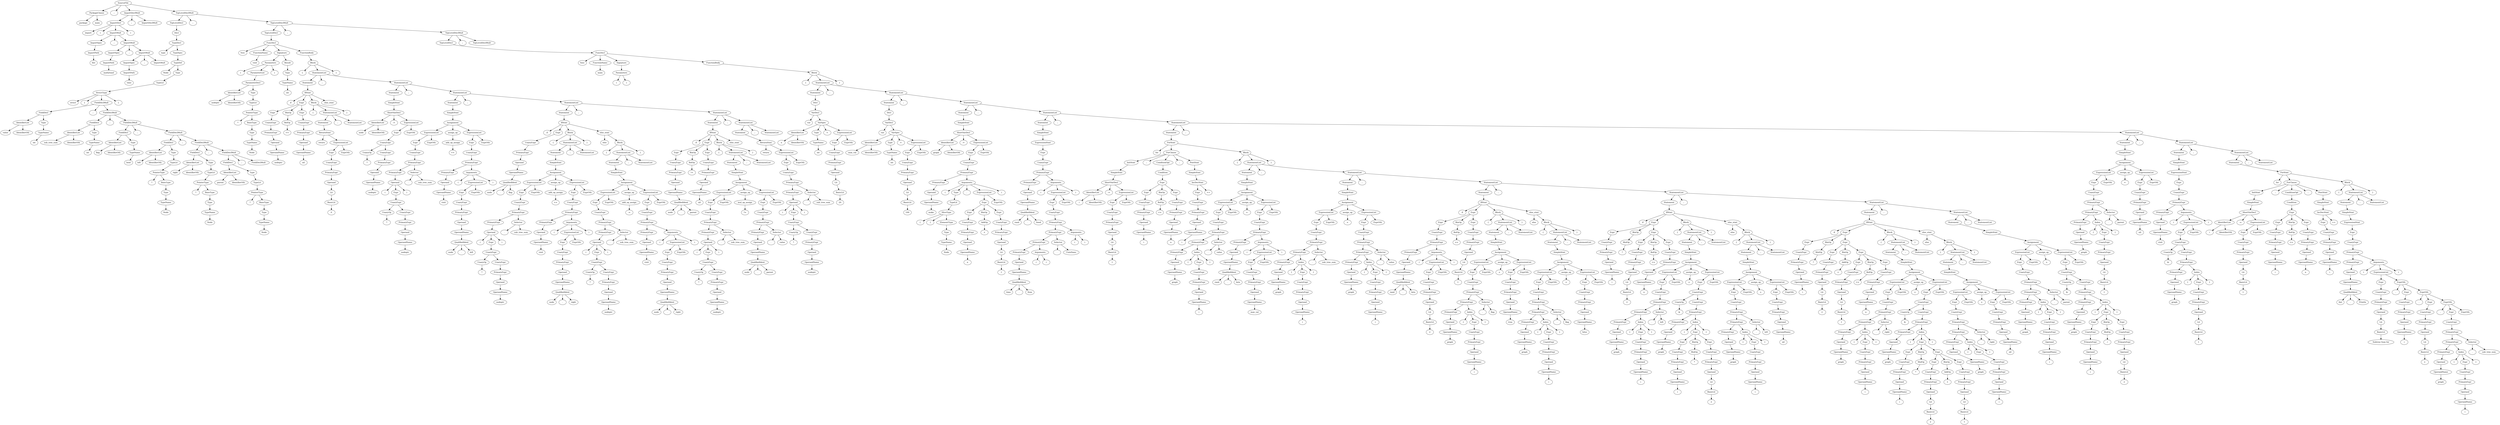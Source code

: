 digraph ParseTree {
0[label="SourceFile"]; 1[label="PackageClause"]; 0->1 ;
1[label="PackageClause"]; 2[label="package"]; 1->2 ;
1[label="PackageClause"]; 3[label="main"]; 1->3 ;
0[label="SourceFile"]; 4[label=";"]; 0->4 ;
0[label="SourceFile"]; 5[label="ImportDeclMult"]; 0->5 ;
5[label="ImportDeclMult"]; 6[label="ImportDecl"]; 5->6 ;
6[label="ImportDecl"]; 7[label="import"]; 6->7 ;
6[label="ImportDecl"]; 8[label="("]; 6->8 ;
6[label="ImportDecl"]; 9[label="ImportMult"]; 6->9 ;
9[label="ImportMult"]; 10[label="ImportSpec"]; 9->10 ;
10[label="ImportSpec"]; 11[label="ImportPath"]; 10->11 ;
11[label="ImportPath"]; 12[label="fmt"]; 11->12 ;
9[label="ImportMult"]; 13[label=";"]; 9->13 ;
9[label="ImportMult"]; 14[label="ImportMult"]; 9->14 ;
14[label="ImportMult"]; 15[label="ImportSpec"]; 14->15 ;
15[label="ImportSpec"]; 16[label="ImportPath"]; 15->16 ;
16[label="ImportPath"]; 17[label="math/rand"]; 16->17 ;
14[label="ImportMult"]; 18[label=";"]; 14->18 ;
14[label="ImportMult"]; 19[label="ImportMult"]; 14->19 ;
19[label="ImportMult"]; 20[label="ImportSpec"]; 19->20 ;
20[label="ImportSpec"]; 21[label="ImportPath"]; 20->21 ;
21[label="ImportPath"]; 22[label="time"]; 21->22 ;
19[label="ImportMult"]; 23[label=";"]; 19->23 ;
19[label="ImportMult"]; 24[label="ImportMult"]; 19->24 ;
6[label="ImportDecl"]; 25[label=")"]; 6->25 ;
5[label="ImportDeclMult"]; 26[label=";"]; 5->26 ;
5[label="ImportDeclMult"]; 27[label="ImportDeclMult"]; 5->27 ;
0[label="SourceFile"]; 28[label="TopLevelDeclMult"]; 0->28 ;
28[label="TopLevelDeclMult"]; 29[label="TopLevelDecl"]; 28->29 ;
29[label="TopLevelDecl"]; 30[label="Decl"]; 29->30 ;
30[label="Decl"]; 31[label="TypeDecl"]; 30->31 ;
31[label="TypeDecl"]; 32[label="type"]; 31->32 ;
31[label="TypeDecl"]; 33[label="TypeSpec"]; 31->33 ;
33[label="TypeSpec"]; 34[label="TypeDef"]; 33->34 ;
34[label="TypeDef"]; 35[label="Node"]; 34->35 ;
34[label="TypeDef"]; 36[label="Type"]; 34->36 ;
36[label="Type"]; 37[label="TypeLit"]; 36->37 ;
37[label="TypeLit"]; 38[label="StructType"]; 37->38 ;
38[label="StructType"]; 39[label="struct"]; 38->39 ;
38[label="StructType"]; 40[label="{"]; 38->40 ;
38[label="StructType"]; 41[label="FieldDeclMult"]; 38->41 ;
41[label="FieldDeclMult"]; 42[label="FieldDecl"]; 41->42 ;
42[label="FieldDecl"]; 43[label="IdentifierList"]; 42->43 ;
43[label="IdentifierList"]; 44[label="value"]; 43->44 ;
43[label="IdentifierList"]; 45[label="IdentifierOth"]; 43->45 ;
42[label="FieldDecl"]; 46[label="Type"]; 42->46 ;
46[label="Type"]; 47[label="TypeName"]; 46->47 ;
47[label="TypeName"]; 48[label="int"]; 47->48 ;
41[label="FieldDeclMult"]; 49[label=";"]; 41->49 ;
41[label="FieldDeclMult"]; 50[label="FieldDeclMult"]; 41->50 ;
50[label="FieldDeclMult"]; 51[label="FieldDecl"]; 50->51 ;
51[label="FieldDecl"]; 52[label="IdentifierList"]; 51->52 ;
52[label="IdentifierList"]; 53[label="sub_tree_sum"]; 52->53 ;
52[label="IdentifierList"]; 54[label="IdentifierOth"]; 52->54 ;
51[label="FieldDecl"]; 55[label="Type"]; 51->55 ;
55[label="Type"]; 56[label="TypeName"]; 55->56 ;
56[label="TypeName"]; 57[label="int"]; 56->57 ;
50[label="FieldDeclMult"]; 58[label=";"]; 50->58 ;
50[label="FieldDeclMult"]; 59[label="FieldDeclMult"]; 50->59 ;
59[label="FieldDeclMult"]; 60[label="FieldDecl"]; 59->60 ;
60[label="FieldDecl"]; 61[label="IdentifierList"]; 60->61 ;
61[label="IdentifierList"]; 62[label="flag"]; 61->62 ;
61[label="IdentifierList"]; 63[label="IdentifierOth"]; 61->63 ;
60[label="FieldDecl"]; 64[label="Type"]; 60->64 ;
64[label="Type"]; 65[label="TypeName"]; 64->65 ;
65[label="TypeName"]; 66[label="bool"]; 65->66 ;
59[label="FieldDeclMult"]; 67[label=";"]; 59->67 ;
59[label="FieldDeclMult"]; 68[label="FieldDeclMult"]; 59->68 ;
68[label="FieldDeclMult"]; 69[label="FieldDecl"]; 68->69 ;
69[label="FieldDecl"]; 70[label="IdentifierList"]; 69->70 ;
70[label="IdentifierList"]; 71[label="left"]; 70->71 ;
70[label="IdentifierList"]; 72[label="IdentifierOth"]; 70->72 ;
69[label="FieldDecl"]; 73[label="Type"]; 69->73 ;
73[label="Type"]; 74[label="TypeLit"]; 73->74 ;
74[label="TypeLit"]; 75[label="PointerType"]; 74->75 ;
75[label="PointerType"]; 76[label="*"]; 75->76 ;
75[label="PointerType"]; 77[label="BaseType"]; 75->77 ;
77[label="BaseType"]; 78[label="Type"]; 77->78 ;
78[label="Type"]; 79[label="TypeName"]; 78->79 ;
79[label="TypeName"]; 80[label="Node"]; 79->80 ;
68[label="FieldDeclMult"]; 81[label=";"]; 68->81 ;
68[label="FieldDeclMult"]; 82[label="FieldDeclMult"]; 68->82 ;
82[label="FieldDeclMult"]; 83[label="FieldDecl"]; 82->83 ;
83[label="FieldDecl"]; 84[label="IdentifierList"]; 83->84 ;
84[label="IdentifierList"]; 85[label="right"]; 84->85 ;
84[label="IdentifierList"]; 86[label="IdentifierOth"]; 84->86 ;
83[label="FieldDecl"]; 87[label="Type"]; 83->87 ;
87[label="Type"]; 88[label="TypeLit"]; 87->88 ;
88[label="TypeLit"]; 89[label="PointerType"]; 88->89 ;
89[label="PointerType"]; 90[label="*"]; 89->90 ;
89[label="PointerType"]; 91[label="BaseType"]; 89->91 ;
91[label="BaseType"]; 92[label="Type"]; 91->92 ;
92[label="Type"]; 93[label="TypeName"]; 92->93 ;
93[label="TypeName"]; 94[label="Node"]; 93->94 ;
82[label="FieldDeclMult"]; 95[label=";"]; 82->95 ;
82[label="FieldDeclMult"]; 96[label="FieldDeclMult"]; 82->96 ;
96[label="FieldDeclMult"]; 97[label="FieldDecl"]; 96->97 ;
97[label="FieldDecl"]; 98[label="IdentifierList"]; 97->98 ;
98[label="IdentifierList"]; 99[label="parent"]; 98->99 ;
98[label="IdentifierList"]; 100[label="IdentifierOth"]; 98->100 ;
97[label="FieldDecl"]; 101[label="Type"]; 97->101 ;
101[label="Type"]; 102[label="TypeLit"]; 101->102 ;
102[label="TypeLit"]; 103[label="PointerType"]; 102->103 ;
103[label="PointerType"]; 104[label="*"]; 103->104 ;
103[label="PointerType"]; 105[label="BaseType"]; 103->105 ;
105[label="BaseType"]; 106[label="Type"]; 105->106 ;
106[label="Type"]; 107[label="TypeName"]; 106->107 ;
107[label="TypeName"]; 108[label="Node"]; 107->108 ;
96[label="FieldDeclMult"]; 109[label=";"]; 96->109 ;
96[label="FieldDeclMult"]; 110[label="FieldDeclMult"]; 96->110 ;
38[label="StructType"]; 111[label="}"]; 38->111 ;
28[label="TopLevelDeclMult"]; 112[label=";"]; 28->112 ;
28[label="TopLevelDeclMult"]; 113[label="TopLevelDeclMult"]; 28->113 ;
113[label="TopLevelDeclMult"]; 114[label="TopLevelDecl"]; 113->114 ;
114[label="TopLevelDecl"]; 115[label="FuncDecl"]; 114->115 ;
115[label="FuncDecl"]; 116[label="func"]; 115->116 ;
115[label="FuncDecl"]; 117[label="FunctionName"]; 115->117 ;
117[label="FunctionName"]; 118[label="visit"]; 117->118 ;
115[label="FuncDecl"]; 119[label="Signature"]; 115->119 ;
119[label="Signature"]; 120[label="Parameters"]; 119->120 ;
120[label="Parameters"]; 121[label="("]; 120->121 ;
120[label="Parameters"]; 122[label="ParameterList"]; 120->122 ;
122[label="ParameterList"]; 123[label="ParameterDecl"]; 122->123 ;
123[label="ParameterDecl"]; 124[label="IdentifierList"]; 123->124 ;
124[label="IdentifierList"]; 125[label="nodeptr"]; 124->125 ;
124[label="IdentifierList"]; 126[label="IdentifierOth"]; 124->126 ;
123[label="ParameterDecl"]; 127[label="Type"]; 123->127 ;
127[label="Type"]; 128[label="TypeLit"]; 127->128 ;
128[label="TypeLit"]; 129[label="PointerType"]; 128->129 ;
129[label="PointerType"]; 130[label="*"]; 129->130 ;
129[label="PointerType"]; 131[label="BaseType"]; 129->131 ;
131[label="BaseType"]; 132[label="Type"]; 131->132 ;
132[label="Type"]; 133[label="TypeName"]; 132->133 ;
133[label="TypeName"]; 134[label="Node"]; 133->134 ;
120[label="Parameters"]; 135[label=")"]; 120->135 ;
119[label="Signature"]; 136[label="Result"]; 119->136 ;
136[label="Result"]; 137[label="Type"]; 136->137 ;
137[label="Type"]; 138[label="TypeName"]; 137->138 ;
138[label="TypeName"]; 139[label="int"]; 138->139 ;
115[label="FuncDecl"]; 140[label="FunctionBody"]; 115->140 ;
140[label="FunctionBody"]; 141[label="Block"]; 140->141 ;
141[label="Block"]; 142[label="{"]; 141->142 ;
141[label="Block"]; 143[label="StatementList"]; 141->143 ;
143[label="StatementList"]; 144[label="Statement"]; 143->144 ;
144[label="Statement"]; 145[label="IfStmt"]; 144->145 ;
145[label="IfStmt"]; 146[label="if"]; 145->146 ;
145[label="IfStmt"]; 147[label="Expr"]; 145->147 ;
147[label="Expr"]; 148[label="Expr"]; 147->148 ;
148[label="Expr"]; 149[label="UnaryExpr"]; 148->149 ;
149[label="UnaryExpr"]; 150[label="PrimaryExpr"]; 149->150 ;
150[label="PrimaryExpr"]; 151[label="Operand"]; 150->151 ;
151[label="Operand"]; 152[label="OperandName"]; 151->152 ;
152[label="OperandName"]; 153[label="nodeptr"]; 152->153 ;
147[label="Expr"]; 154[label="BinOp"]; 147->154 ;
154[label="BinOp"]; 155[label="RelOp"]; 154->155 ;
155[label="RelOp"]; 156[label="=="]; 155->156 ;
147[label="Expr"]; 157[label="Expr"]; 147->157 ;
157[label="Expr"]; 158[label="UnaryExpr"]; 157->158 ;
158[label="UnaryExpr"]; 159[label="PrimaryExpr"]; 158->159 ;
159[label="PrimaryExpr"]; 160[label="Operand"]; 159->160 ;
160[label="Operand"]; 161[label="OperandName"]; 160->161 ;
161[label="OperandName"]; 162[label="nil"]; 161->162 ;
145[label="IfStmt"]; 163[label="Block"]; 145->163 ;
163[label="Block"]; 164[label="{"]; 163->164 ;
163[label="Block"]; 165[label="StatementList"]; 163->165 ;
165[label="StatementList"]; 166[label="Statement"]; 165->166 ;
166[label="Statement"]; 167[label="ReturnStmt"]; 166->167 ;
167[label="ReturnStmt"]; 168[label="return"]; 167->168 ;
167[label="ReturnStmt"]; 169[label="ExpressionList"]; 167->169 ;
169[label="ExpressionList"]; 170[label="Expr"]; 169->170 ;
170[label="Expr"]; 171[label="UnaryExpr"]; 170->171 ;
171[label="UnaryExpr"]; 172[label="PrimaryExpr"]; 171->172 ;
172[label="PrimaryExpr"]; 173[label="Operand"]; 172->173 ;
173[label="Operand"]; 174[label="Lit"]; 173->174 ;
174[label="Lit"]; 175[label="BasicLit"]; 174->175 ;
175[label="BasicLit"]; 176[label="0"]; 175->176 ;
169[label="ExpressionList"]; 177[label="ExprOth"]; 169->177 ;
165[label="StatementList"]; 178[label=";"]; 165->178 ;
165[label="StatementList"]; 179[label="StatementList"]; 165->179 ;
163[label="Block"]; 180[label="}"]; 163->180 ;
145[label="IfStmt"]; 181[label="else_stmt"]; 145->181 ;
143[label="StatementList"]; 182[label=";"]; 143->182 ;
143[label="StatementList"]; 183[label="StatementList"]; 143->183 ;
183[label="StatementList"]; 184[label="Statement"]; 183->184 ;
184[label="Statement"]; 185[label="SimpleStmt"]; 184->185 ;
185[label="SimpleStmt"]; 186[label="ShortVarDecl"]; 185->186 ;
186[label="ShortVarDecl"]; 187[label="IdentifierList"]; 186->187 ;
187[label="IdentifierList"]; 188[label="node"]; 187->188 ;
187[label="IdentifierList"]; 189[label="IdentifierOth"]; 187->189 ;
186[label="ShortVarDecl"]; 190[label=":="]; 186->190 ;
186[label="ShortVarDecl"]; 191[label="ExpressionList"]; 186->191 ;
191[label="ExpressionList"]; 192[label="Expr"]; 191->192 ;
192[label="Expr"]; 193[label="UnaryExpr"]; 192->193 ;
193[label="UnaryExpr"]; 194[label="UnaryOp"]; 193->194 ;
194[label="UnaryOp"]; 195[label="*"]; 194->195 ;
193[label="UnaryExpr"]; 196[label="UnaryExpr"]; 193->196 ;
196[label="UnaryExpr"]; 197[label="PrimaryExpr"]; 196->197 ;
197[label="PrimaryExpr"]; 198[label="Operand"]; 197->198 ;
198[label="Operand"]; 199[label="OperandName"]; 198->199 ;
199[label="OperandName"]; 200[label="nodeptr"]; 199->200 ;
191[label="ExpressionList"]; 201[label="ExprOth"]; 191->201 ;
183[label="StatementList"]; 202[label=";"]; 183->202 ;
183[label="StatementList"]; 203[label="StatementList"]; 183->203 ;
203[label="StatementList"]; 204[label="Statement"]; 203->204 ;
204[label="Statement"]; 205[label="SimpleStmt"]; 204->205 ;
205[label="SimpleStmt"]; 206[label="Assignment"]; 205->206 ;
206[label="Assignment"]; 207[label="ExpressionList"]; 206->207 ;
207[label="ExpressionList"]; 208[label="Expr"]; 207->208 ;
208[label="Expr"]; 209[label="UnaryExpr"]; 208->209 ;
209[label="UnaryExpr"]; 210[label="PrimaryExpr"]; 209->210 ;
210[label="PrimaryExpr"]; 211[label="PrimaryExpr"]; 210->211 ;
211[label="PrimaryExpr"]; 212[label="Operand"]; 211->212 ;
212[label="Operand"]; 213[label="("]; 212->213 ;
212[label="Operand"]; 214[label="Expr"]; 212->214 ;
214[label="Expr"]; 215[label="UnaryExpr"]; 214->215 ;
215[label="UnaryExpr"]; 216[label="UnaryOp"]; 215->216 ;
216[label="UnaryOp"]; 217[label="*"]; 216->217 ;
215[label="UnaryExpr"]; 218[label="UnaryExpr"]; 215->218 ;
218[label="UnaryExpr"]; 219[label="PrimaryExpr"]; 218->219 ;
219[label="PrimaryExpr"]; 220[label="Operand"]; 219->220 ;
220[label="Operand"]; 221[label="OperandName"]; 220->221 ;
221[label="OperandName"]; 222[label="nodeptr"]; 221->222 ;
212[label="Operand"]; 223[label=")"]; 212->223 ;
210[label="PrimaryExpr"]; 224[label="Selector"]; 210->224 ;
224[label="Selector"]; 225[label="."]; 224->225 ;
224[label="Selector"]; 226[label="sub_tree_sum"]; 224->226 ;
207[label="ExpressionList"]; 227[label="ExprOth"]; 207->227 ;
206[label="Assignment"]; 228[label="assign_op"]; 206->228 ;
228[label="assign_op"]; 229[label="add_op_assign"]; 228->229 ;
229[label="add_op_assign"]; 230[label="+="]; 229->230 ;
206[label="Assignment"]; 231[label="ExpressionList"]; 206->231 ;
231[label="ExpressionList"]; 232[label="Expr"]; 231->232 ;
232[label="Expr"]; 233[label="UnaryExpr"]; 232->233 ;
233[label="UnaryExpr"]; 234[label="PrimaryExpr"]; 233->234 ;
234[label="PrimaryExpr"]; 235[label="PrimaryExpr"]; 234->235 ;
235[label="PrimaryExpr"]; 236[label="Operand"]; 235->236 ;
236[label="Operand"]; 237[label="OperandName"]; 236->237 ;
237[label="OperandName"]; 238[label="visit"]; 237->238 ;
234[label="PrimaryExpr"]; 239[label="Arguments"]; 234->239 ;
239[label="Arguments"]; 240[label="("]; 239->240 ;
239[label="Arguments"]; 241[label="ExpressionList"]; 239->241 ;
241[label="ExpressionList"]; 242[label="Expr"]; 241->242 ;
242[label="Expr"]; 243[label="UnaryExpr"]; 242->243 ;
243[label="UnaryExpr"]; 244[label="PrimaryExpr"]; 243->244 ;
244[label="PrimaryExpr"]; 245[label="Operand"]; 244->245 ;
245[label="Operand"]; 246[label="OperandName"]; 245->246 ;
246[label="OperandName"]; 247[label="QualifiedIdent"]; 246->247 ;
247[label="QualifiedIdent"]; 248[label="node"]; 247->248 ;
247[label="QualifiedIdent"]; 249[label="."]; 247->249 ;
247[label="QualifiedIdent"]; 250[label="left"]; 247->250 ;
241[label="ExpressionList"]; 251[label="ExprOth"]; 241->251 ;
239[label="Arguments"]; 252[label=")"]; 239->252 ;
231[label="ExpressionList"]; 253[label="ExprOth"]; 231->253 ;
203[label="StatementList"]; 254[label=";"]; 203->254 ;
203[label="StatementList"]; 255[label="StatementList"]; 203->255 ;
255[label="StatementList"]; 256[label="Statement"]; 255->256 ;
256[label="Statement"]; 257[label="IfStmt"]; 256->257 ;
257[label="IfStmt"]; 258[label="if"]; 257->258 ;
257[label="IfStmt"]; 259[label="Expr"]; 257->259 ;
259[label="Expr"]; 260[label="UnaryExpr"]; 259->260 ;
260[label="UnaryExpr"]; 261[label="PrimaryExpr"]; 260->261 ;
261[label="PrimaryExpr"]; 262[label="Operand"]; 261->262 ;
262[label="Operand"]; 263[label="OperandName"]; 262->263 ;
263[label="OperandName"]; 264[label="QualifiedIdent"]; 263->264 ;
264[label="QualifiedIdent"]; 265[label="node"]; 264->265 ;
264[label="QualifiedIdent"]; 266[label="."]; 264->266 ;
264[label="QualifiedIdent"]; 267[label="flag"]; 264->267 ;
257[label="IfStmt"]; 268[label="Block"]; 257->268 ;
268[label="Block"]; 269[label="{"]; 268->269 ;
268[label="Block"]; 270[label="StatementList"]; 268->270 ;
270[label="StatementList"]; 271[label="Statement"]; 270->271 ;
271[label="Statement"]; 272[label="SimpleStmt"]; 271->272 ;
272[label="SimpleStmt"]; 273[label="Assignment"]; 272->273 ;
273[label="Assignment"]; 274[label="ExpressionList"]; 273->274 ;
274[label="ExpressionList"]; 275[label="Expr"]; 274->275 ;
275[label="Expr"]; 276[label="UnaryExpr"]; 275->276 ;
276[label="UnaryExpr"]; 277[label="PrimaryExpr"]; 276->277 ;
277[label="PrimaryExpr"]; 278[label="PrimaryExpr"]; 277->278 ;
278[label="PrimaryExpr"]; 279[label="Operand"]; 278->279 ;
279[label="Operand"]; 280[label="("]; 279->280 ;
279[label="Operand"]; 281[label="Expr"]; 279->281 ;
281[label="Expr"]; 282[label="UnaryExpr"]; 281->282 ;
282[label="UnaryExpr"]; 283[label="UnaryOp"]; 282->283 ;
283[label="UnaryOp"]; 284[label="*"]; 283->284 ;
282[label="UnaryExpr"]; 285[label="UnaryExpr"]; 282->285 ;
285[label="UnaryExpr"]; 286[label="PrimaryExpr"]; 285->286 ;
286[label="PrimaryExpr"]; 287[label="Operand"]; 286->287 ;
287[label="Operand"]; 288[label="OperandName"]; 287->288 ;
288[label="OperandName"]; 289[label="nodeptr"]; 288->289 ;
279[label="Operand"]; 290[label=")"]; 279->290 ;
277[label="PrimaryExpr"]; 291[label="Selector"]; 277->291 ;
291[label="Selector"]; 292[label="."]; 291->292 ;
291[label="Selector"]; 293[label="sub_tree_sum"]; 291->293 ;
274[label="ExpressionList"]; 294[label="ExprOth"]; 274->294 ;
273[label="Assignment"]; 295[label="assign_op"]; 273->295 ;
295[label="assign_op"]; 296[label="add_op_assign"]; 295->296 ;
296[label="add_op_assign"]; 297[label="+="]; 296->297 ;
273[label="Assignment"]; 298[label="ExpressionList"]; 273->298 ;
298[label="ExpressionList"]; 299[label="Expr"]; 298->299 ;
299[label="Expr"]; 300[label="UnaryExpr"]; 299->300 ;
300[label="UnaryExpr"]; 301[label="PrimaryExpr"]; 300->301 ;
301[label="PrimaryExpr"]; 302[label="PrimaryExpr"]; 301->302 ;
302[label="PrimaryExpr"]; 303[label="Operand"]; 302->303 ;
303[label="Operand"]; 304[label="OperandName"]; 303->304 ;
304[label="OperandName"]; 305[label="visit"]; 304->305 ;
301[label="PrimaryExpr"]; 306[label="Arguments"]; 301->306 ;
306[label="Arguments"]; 307[label="("]; 306->307 ;
306[label="Arguments"]; 308[label="ExpressionList"]; 306->308 ;
308[label="ExpressionList"]; 309[label="Expr"]; 308->309 ;
309[label="Expr"]; 310[label="UnaryExpr"]; 309->310 ;
310[label="UnaryExpr"]; 311[label="PrimaryExpr"]; 310->311 ;
311[label="PrimaryExpr"]; 312[label="Operand"]; 311->312 ;
312[label="Operand"]; 313[label="OperandName"]; 312->313 ;
313[label="OperandName"]; 314[label="QualifiedIdent"]; 313->314 ;
314[label="QualifiedIdent"]; 315[label="node"]; 314->315 ;
314[label="QualifiedIdent"]; 316[label="."]; 314->316 ;
314[label="QualifiedIdent"]; 317[label="right"]; 314->317 ;
308[label="ExpressionList"]; 318[label="ExprOth"]; 308->318 ;
306[label="Arguments"]; 319[label=")"]; 306->319 ;
298[label="ExpressionList"]; 320[label="ExprOth"]; 298->320 ;
270[label="StatementList"]; 321[label=";"]; 270->321 ;
270[label="StatementList"]; 322[label="StatementList"]; 270->322 ;
268[label="Block"]; 323[label="}"]; 268->323 ;
257[label="IfStmt"]; 324[label="else_stmt"]; 257->324 ;
324[label="else_stmt"]; 325[label="else"]; 324->325 ;
324[label="else_stmt"]; 326[label="Block"]; 324->326 ;
326[label="Block"]; 327[label="{"]; 326->327 ;
326[label="Block"]; 328[label="StatementList"]; 326->328 ;
328[label="StatementList"]; 329[label="Statement"]; 328->329 ;
329[label="Statement"]; 330[label="SimpleStmt"]; 329->330 ;
330[label="SimpleStmt"]; 331[label="Assignment"]; 330->331 ;
331[label="Assignment"]; 332[label="ExpressionList"]; 331->332 ;
332[label="ExpressionList"]; 333[label="Expr"]; 332->333 ;
333[label="Expr"]; 334[label="UnaryExpr"]; 333->334 ;
334[label="UnaryExpr"]; 335[label="PrimaryExpr"]; 334->335 ;
335[label="PrimaryExpr"]; 336[label="PrimaryExpr"]; 335->336 ;
336[label="PrimaryExpr"]; 337[label="Operand"]; 336->337 ;
337[label="Operand"]; 338[label="("]; 337->338 ;
337[label="Operand"]; 339[label="Expr"]; 337->339 ;
339[label="Expr"]; 340[label="UnaryExpr"]; 339->340 ;
340[label="UnaryExpr"]; 341[label="UnaryOp"]; 340->341 ;
341[label="UnaryOp"]; 342[label="*"]; 341->342 ;
340[label="UnaryExpr"]; 343[label="UnaryExpr"]; 340->343 ;
343[label="UnaryExpr"]; 344[label="PrimaryExpr"]; 343->344 ;
344[label="PrimaryExpr"]; 345[label="Operand"]; 344->345 ;
345[label="Operand"]; 346[label="OperandName"]; 345->346 ;
346[label="OperandName"]; 347[label="nodeptr"]; 346->347 ;
337[label="Operand"]; 348[label=")"]; 337->348 ;
335[label="PrimaryExpr"]; 349[label="Selector"]; 335->349 ;
349[label="Selector"]; 350[label="."]; 349->350 ;
349[label="Selector"]; 351[label="sub_tree_sum"]; 349->351 ;
332[label="ExpressionList"]; 352[label="ExprOth"]; 332->352 ;
331[label="Assignment"]; 353[label="assign_op"]; 331->353 ;
353[label="assign_op"]; 354[label="add_op_assign"]; 353->354 ;
354[label="add_op_assign"]; 355[label="-="]; 354->355 ;
331[label="Assignment"]; 356[label="ExpressionList"]; 331->356 ;
356[label="ExpressionList"]; 357[label="Expr"]; 356->357 ;
357[label="Expr"]; 358[label="UnaryExpr"]; 357->358 ;
358[label="UnaryExpr"]; 359[label="PrimaryExpr"]; 358->359 ;
359[label="PrimaryExpr"]; 360[label="PrimaryExpr"]; 359->360 ;
360[label="PrimaryExpr"]; 361[label="Operand"]; 360->361 ;
361[label="Operand"]; 362[label="OperandName"]; 361->362 ;
362[label="OperandName"]; 363[label="visit"]; 362->363 ;
359[label="PrimaryExpr"]; 364[label="Arguments"]; 359->364 ;
364[label="Arguments"]; 365[label="("]; 364->365 ;
364[label="Arguments"]; 366[label="ExpressionList"]; 364->366 ;
366[label="ExpressionList"]; 367[label="Expr"]; 366->367 ;
367[label="Expr"]; 368[label="UnaryExpr"]; 367->368 ;
368[label="UnaryExpr"]; 369[label="PrimaryExpr"]; 368->369 ;
369[label="PrimaryExpr"]; 370[label="Operand"]; 369->370 ;
370[label="Operand"]; 371[label="OperandName"]; 370->371 ;
371[label="OperandName"]; 372[label="QualifiedIdent"]; 371->372 ;
372[label="QualifiedIdent"]; 373[label="node"]; 372->373 ;
372[label="QualifiedIdent"]; 374[label="."]; 372->374 ;
372[label="QualifiedIdent"]; 375[label="right"]; 372->375 ;
366[label="ExpressionList"]; 376[label="ExprOth"]; 366->376 ;
364[label="Arguments"]; 377[label=")"]; 364->377 ;
356[label="ExpressionList"]; 378[label="ExprOth"]; 356->378 ;
328[label="StatementList"]; 379[label=";"]; 328->379 ;
328[label="StatementList"]; 380[label="StatementList"]; 328->380 ;
326[label="Block"]; 381[label="}"]; 326->381 ;
255[label="StatementList"]; 382[label=";"]; 255->382 ;
255[label="StatementList"]; 383[label="StatementList"]; 255->383 ;
383[label="StatementList"]; 384[label="Statement"]; 383->384 ;
384[label="Statement"]; 385[label="IfStmt"]; 384->385 ;
385[label="IfStmt"]; 386[label="if"]; 385->386 ;
385[label="IfStmt"]; 387[label="Expr"]; 385->387 ;
387[label="Expr"]; 388[label="Expr"]; 387->388 ;
388[label="Expr"]; 389[label="UnaryExpr"]; 388->389 ;
389[label="UnaryExpr"]; 390[label="PrimaryExpr"]; 389->390 ;
390[label="PrimaryExpr"]; 391[label="Operand"]; 390->391 ;
391[label="Operand"]; 392[label="OperandName"]; 391->392 ;
392[label="OperandName"]; 393[label="QualifiedIdent"]; 392->393 ;
393[label="QualifiedIdent"]; 394[label="node"]; 393->394 ;
393[label="QualifiedIdent"]; 395[label="."]; 393->395 ;
393[label="QualifiedIdent"]; 396[label="parent"]; 393->396 ;
387[label="Expr"]; 397[label="BinOp"]; 387->397 ;
397[label="BinOp"]; 398[label="RelOp"]; 397->398 ;
398[label="RelOp"]; 399[label="!="]; 398->399 ;
387[label="Expr"]; 400[label="Expr"]; 387->400 ;
400[label="Expr"]; 401[label="UnaryExpr"]; 400->401 ;
401[label="UnaryExpr"]; 402[label="PrimaryExpr"]; 401->402 ;
402[label="PrimaryExpr"]; 403[label="Operand"]; 402->403 ;
403[label="Operand"]; 404[label="OperandName"]; 403->404 ;
404[label="OperandName"]; 405[label="nil"]; 404->405 ;
385[label="IfStmt"]; 406[label="Block"]; 385->406 ;
406[label="Block"]; 407[label="{"]; 406->407 ;
406[label="Block"]; 408[label="StatementList"]; 406->408 ;
408[label="StatementList"]; 409[label="Statement"]; 408->409 ;
409[label="Statement"]; 410[label="SimpleStmt"]; 409->410 ;
410[label="SimpleStmt"]; 411[label="Assignment"]; 410->411 ;
411[label="Assignment"]; 412[label="ExpressionList"]; 411->412 ;
412[label="ExpressionList"]; 413[label="Expr"]; 412->413 ;
413[label="Expr"]; 414[label="UnaryExpr"]; 413->414 ;
414[label="UnaryExpr"]; 415[label="PrimaryExpr"]; 414->415 ;
415[label="PrimaryExpr"]; 416[label="PrimaryExpr"]; 415->416 ;
416[label="PrimaryExpr"]; 417[label="Operand"]; 416->417 ;
417[label="Operand"]; 418[label="("]; 417->418 ;
417[label="Operand"]; 419[label="Expr"]; 417->419 ;
419[label="Expr"]; 420[label="UnaryExpr"]; 419->420 ;
420[label="UnaryExpr"]; 421[label="UnaryOp"]; 420->421 ;
421[label="UnaryOp"]; 422[label="*"]; 421->422 ;
420[label="UnaryExpr"]; 423[label="UnaryExpr"]; 420->423 ;
423[label="UnaryExpr"]; 424[label="PrimaryExpr"]; 423->424 ;
424[label="PrimaryExpr"]; 425[label="Operand"]; 424->425 ;
425[label="Operand"]; 426[label="OperandName"]; 425->426 ;
426[label="OperandName"]; 427[label="nodeptr"]; 426->427 ;
417[label="Operand"]; 428[label=")"]; 417->428 ;
415[label="PrimaryExpr"]; 429[label="Selector"]; 415->429 ;
429[label="Selector"]; 430[label="."]; 429->430 ;
429[label="Selector"]; 431[label="sub_tree_sum"]; 429->431 ;
412[label="ExpressionList"]; 432[label="ExprOth"]; 412->432 ;
411[label="Assignment"]; 433[label="assign_op"]; 411->433 ;
433[label="assign_op"]; 434[label="mul_op_assign"]; 433->434 ;
434[label="mul_op_assign"]; 435[label="*="]; 434->435 ;
411[label="Assignment"]; 436[label="ExpressionList"]; 411->436 ;
436[label="ExpressionList"]; 437[label="Expr"]; 436->437 ;
437[label="Expr"]; 438[label="UnaryExpr"]; 437->438 ;
438[label="UnaryExpr"]; 439[label="PrimaryExpr"]; 438->439 ;
439[label="PrimaryExpr"]; 440[label="PrimaryExpr"]; 439->440 ;
440[label="PrimaryExpr"]; 441[label="Operand"]; 440->441 ;
441[label="Operand"]; 442[label="OperandName"]; 441->442 ;
442[label="OperandName"]; 443[label="QualifiedIdent"]; 442->443 ;
443[label="QualifiedIdent"]; 444[label="node"]; 443->444 ;
443[label="QualifiedIdent"]; 445[label="."]; 443->445 ;
443[label="QualifiedIdent"]; 446[label="parent"]; 443->446 ;
439[label="PrimaryExpr"]; 447[label="Selector"]; 439->447 ;
447[label="Selector"]; 448[label="."]; 447->448 ;
447[label="Selector"]; 449[label="value"]; 447->449 ;
436[label="ExpressionList"]; 450[label="ExprOth"]; 436->450 ;
408[label="StatementList"]; 451[label=";"]; 408->451 ;
408[label="StatementList"]; 452[label="StatementList"]; 408->452 ;
406[label="Block"]; 453[label="}"]; 406->453 ;
385[label="IfStmt"]; 454[label="else_stmt"]; 385->454 ;
383[label="StatementList"]; 455[label=";"]; 383->455 ;
383[label="StatementList"]; 456[label="StatementList"]; 383->456 ;
456[label="StatementList"]; 457[label="Statement"]; 456->457 ;
457[label="Statement"]; 458[label="ReturnStmt"]; 457->458 ;
458[label="ReturnStmt"]; 459[label="return"]; 458->459 ;
458[label="ReturnStmt"]; 460[label="ExpressionList"]; 458->460 ;
460[label="ExpressionList"]; 461[label="Expr"]; 460->461 ;
461[label="Expr"]; 462[label="UnaryExpr"]; 461->462 ;
462[label="UnaryExpr"]; 463[label="PrimaryExpr"]; 462->463 ;
463[label="PrimaryExpr"]; 464[label="PrimaryExpr"]; 463->464 ;
464[label="PrimaryExpr"]; 465[label="Operand"]; 464->465 ;
465[label="Operand"]; 466[label="("]; 465->466 ;
465[label="Operand"]; 467[label="Expr"]; 465->467 ;
467[label="Expr"]; 468[label="UnaryExpr"]; 467->468 ;
468[label="UnaryExpr"]; 469[label="UnaryOp"]; 468->469 ;
469[label="UnaryOp"]; 470[label="*"]; 469->470 ;
468[label="UnaryExpr"]; 471[label="UnaryExpr"]; 468->471 ;
471[label="UnaryExpr"]; 472[label="PrimaryExpr"]; 471->472 ;
472[label="PrimaryExpr"]; 473[label="Operand"]; 472->473 ;
473[label="Operand"]; 474[label="OperandName"]; 473->474 ;
474[label="OperandName"]; 475[label="nodeptr"]; 474->475 ;
465[label="Operand"]; 476[label=")"]; 465->476 ;
463[label="PrimaryExpr"]; 477[label="Selector"]; 463->477 ;
477[label="Selector"]; 478[label="."]; 477->478 ;
477[label="Selector"]; 479[label="sub_tree_sum"]; 477->479 ;
460[label="ExpressionList"]; 480[label="ExprOth"]; 460->480 ;
456[label="StatementList"]; 481[label=";"]; 456->481 ;
456[label="StatementList"]; 482[label="StatementList"]; 456->482 ;
141[label="Block"]; 483[label="}"]; 141->483 ;
113[label="TopLevelDeclMult"]; 484[label=";"]; 113->484 ;
113[label="TopLevelDeclMult"]; 485[label="TopLevelDeclMult"]; 113->485 ;
485[label="TopLevelDeclMult"]; 486[label="TopLevelDecl"]; 485->486 ;
486[label="TopLevelDecl"]; 487[label="FuncDecl"]; 486->487 ;
487[label="FuncDecl"]; 488[label="func"]; 487->488 ;
487[label="FuncDecl"]; 489[label="FunctionName"]; 487->489 ;
489[label="FunctionName"]; 490[label="main"]; 489->490 ;
487[label="FuncDecl"]; 491[label="Signature"]; 487->491 ;
491[label="Signature"]; 492[label="Parameters"]; 491->492 ;
492[label="Parameters"]; 493[label="("]; 492->493 ;
492[label="Parameters"]; 494[label=")"]; 492->494 ;
487[label="FuncDecl"]; 495[label="FunctionBody"]; 487->495 ;
495[label="FunctionBody"]; 496[label="Block"]; 495->496 ;
496[label="Block"]; 497[label="{"]; 496->497 ;
496[label="Block"]; 498[label="StatementList"]; 496->498 ;
498[label="StatementList"]; 499[label="Statement"]; 498->499 ;
499[label="Statement"]; 500[label="Decl"]; 499->500 ;
500[label="Decl"]; 501[label="VarDecl"]; 500->501 ;
501[label="VarDecl"]; 502[label="var"]; 501->502 ;
501[label="VarDecl"]; 503[label="VarSpec"]; 501->503 ;
503[label="VarSpec"]; 504[label="IdentifierList"]; 503->504 ;
504[label="IdentifierList"]; 505[label="n"]; 504->505 ;
504[label="IdentifierList"]; 506[label="IdentifierOth"]; 504->506 ;
503[label="VarSpec"]; 507[label="Type"]; 503->507 ;
507[label="Type"]; 508[label="TypeName"]; 507->508 ;
508[label="TypeName"]; 509[label="int"]; 508->509 ;
503[label="VarSpec"]; 510[label="="]; 503->510 ;
503[label="VarSpec"]; 511[label="ExpressionList"]; 503->511 ;
511[label="ExpressionList"]; 512[label="Expr"]; 511->512 ;
512[label="Expr"]; 513[label="UnaryExpr"]; 512->513 ;
513[label="UnaryExpr"]; 514[label="PrimaryExpr"]; 513->514 ;
514[label="PrimaryExpr"]; 515[label="Operand"]; 514->515 ;
515[label="Operand"]; 516[label="Lit"]; 515->516 ;
516[label="Lit"]; 517[label="BasicLit"]; 516->517 ;
517[label="BasicLit"]; 518[label="20"]; 517->518 ;
511[label="ExpressionList"]; 519[label="ExprOth"]; 511->519 ;
498[label="StatementList"]; 520[label=";"]; 498->520 ;
498[label="StatementList"]; 521[label="StatementList"]; 498->521 ;
521[label="StatementList"]; 522[label="Statement"]; 521->522 ;
522[label="Statement"]; 523[label="Decl"]; 522->523 ;
523[label="Decl"]; 524[label="VarDecl"]; 523->524 ;
524[label="VarDecl"]; 525[label="var"]; 524->525 ;
524[label="VarDecl"]; 526[label="VarSpec"]; 524->526 ;
526[label="VarSpec"]; 527[label="IdentifierList"]; 526->527 ;
527[label="IdentifierList"]; 528[label="max_val"]; 527->528 ;
527[label="IdentifierList"]; 529[label="IdentifierOth"]; 527->529 ;
526[label="VarSpec"]; 530[label="Type"]; 526->530 ;
530[label="Type"]; 531[label="TypeName"]; 530->531 ;
531[label="TypeName"]; 532[label="int"]; 531->532 ;
526[label="VarSpec"]; 533[label="="]; 526->533 ;
526[label="VarSpec"]; 534[label="ExpressionList"]; 526->534 ;
534[label="ExpressionList"]; 535[label="Expr"]; 534->535 ;
535[label="Expr"]; 536[label="UnaryExpr"]; 535->536 ;
536[label="UnaryExpr"]; 537[label="PrimaryExpr"]; 536->537 ;
537[label="PrimaryExpr"]; 538[label="Operand"]; 537->538 ;
538[label="Operand"]; 539[label="Lit"]; 538->539 ;
539[label="Lit"]; 540[label="BasicLit"]; 539->540 ;
540[label="BasicLit"]; 541[label="100"]; 540->541 ;
534[label="ExpressionList"]; 542[label="ExprOth"]; 534->542 ;
521[label="StatementList"]; 543[label=";"]; 521->543 ;
521[label="StatementList"]; 544[label="StatementList"]; 521->544 ;
544[label="StatementList"]; 545[label="Statement"]; 544->545 ;
545[label="Statement"]; 546[label="SimpleStmt"]; 545->546 ;
546[label="SimpleStmt"]; 547[label="ShortVarDecl"]; 546->547 ;
547[label="ShortVarDecl"]; 548[label="IdentifierList"]; 547->548 ;
548[label="IdentifierList"]; 549[label="graph"]; 548->549 ;
548[label="IdentifierList"]; 550[label="IdentifierOth"]; 548->550 ;
547[label="ShortVarDecl"]; 551[label=":="]; 547->551 ;
547[label="ShortVarDecl"]; 552[label="ExpressionList"]; 547->552 ;
552[label="ExpressionList"]; 553[label="Expr"]; 552->553 ;
553[label="Expr"]; 554[label="UnaryExpr"]; 553->554 ;
554[label="UnaryExpr"]; 555[label="PrimaryExpr"]; 554->555 ;
555[label="PrimaryExpr"]; 556[label="PrimaryExpr"]; 555->556 ;
556[label="PrimaryExpr"]; 557[label="Operand"]; 556->557 ;
557[label="Operand"]; 558[label="OperandName"]; 557->558 ;
558[label="OperandName"]; 559[label="make"]; 558->559 ;
555[label="PrimaryExpr"]; 560[label="Arguments"]; 555->560 ;
560[label="Arguments"]; 561[label="("]; 560->561 ;
560[label="Arguments"]; 562[label="Type"]; 560->562 ;
562[label="Type"]; 563[label="TypeLit"]; 562->563 ;
563[label="TypeLit"]; 564[label="SliceType"]; 563->564 ;
564[label="SliceType"]; 565[label="["]; 564->565 ;
564[label="SliceType"]; 566[label="]"]; 564->566 ;
564[label="SliceType"]; 567[label="ElementType"]; 564->567 ;
567[label="ElementType"]; 568[label="Type"]; 567->568 ;
568[label="Type"]; 569[label="TypeName"]; 568->569 ;
569[label="TypeName"]; 570[label="Node"]; 569->570 ;
560[label="Arguments"]; 571[label=","]; 560->571 ;
560[label="Arguments"]; 572[label="ExpressionList"]; 560->572 ;
572[label="ExpressionList"]; 573[label="Expr"]; 572->573 ;
573[label="Expr"]; 574[label="Expr"]; 573->574 ;
574[label="Expr"]; 575[label="UnaryExpr"]; 574->575 ;
575[label="UnaryExpr"]; 576[label="PrimaryExpr"]; 575->576 ;
576[label="PrimaryExpr"]; 577[label="Operand"]; 576->577 ;
577[label="Operand"]; 578[label="OperandName"]; 577->578 ;
578[label="OperandName"]; 579[label="n"]; 578->579 ;
573[label="Expr"]; 580[label="BinOp"]; 573->580 ;
580[label="BinOp"]; 581[label="AddOp"]; 580->581 ;
581[label="AddOp"]; 582[label="+"]; 581->582 ;
573[label="Expr"]; 583[label="Expr"]; 573->583 ;
583[label="Expr"]; 584[label="UnaryExpr"]; 583->584 ;
584[label="UnaryExpr"]; 585[label="PrimaryExpr"]; 584->585 ;
585[label="PrimaryExpr"]; 586[label="Operand"]; 585->586 ;
586[label="Operand"]; 587[label="Lit"]; 586->587 ;
587[label="Lit"]; 588[label="BasicLit"]; 587->588 ;
588[label="BasicLit"]; 589[label="1"]; 588->589 ;
572[label="ExpressionList"]; 590[label="ExprOth"]; 572->590 ;
560[label="Arguments"]; 591[label=")"]; 560->591 ;
552[label="ExpressionList"]; 592[label="ExprOth"]; 552->592 ;
544[label="StatementList"]; 593[label=";"]; 544->593 ;
544[label="StatementList"]; 594[label="StatementList"]; 544->594 ;
594[label="StatementList"]; 595[label="Statement"]; 594->595 ;
595[label="Statement"]; 596[label="SimpleStmt"]; 595->596 ;
596[label="SimpleStmt"]; 597[label="ExpressionStmt"]; 596->597 ;
597[label="ExpressionStmt"]; 598[label="Expr"]; 597->598 ;
598[label="Expr"]; 599[label="UnaryExpr"]; 598->599 ;
599[label="UnaryExpr"]; 600[label="PrimaryExpr"]; 599->600 ;
600[label="PrimaryExpr"]; 601[label="PrimaryExpr"]; 600->601 ;
601[label="PrimaryExpr"]; 602[label="Operand"]; 601->602 ;
602[label="Operand"]; 603[label="OperandName"]; 602->603 ;
603[label="OperandName"]; 604[label="QualifiedIdent"]; 603->604 ;
604[label="QualifiedIdent"]; 605[label="rand"]; 604->605 ;
604[label="QualifiedIdent"]; 606[label="."]; 604->606 ;
604[label="QualifiedIdent"]; 607[label="Seed"]; 604->607 ;
600[label="PrimaryExpr"]; 608[label="Arguments"]; 600->608 ;
608[label="Arguments"]; 609[label="("]; 608->609 ;
608[label="Arguments"]; 610[label="ExpressionList"]; 608->610 ;
610[label="ExpressionList"]; 611[label="Expr"]; 610->611 ;
611[label="Expr"]; 612[label="UnaryExpr"]; 611->612 ;
612[label="UnaryExpr"]; 613[label="PrimaryExpr"]; 612->613 ;
613[label="PrimaryExpr"]; 614[label="PrimaryExpr"]; 613->614 ;
614[label="PrimaryExpr"]; 615[label="PrimaryExpr"]; 614->615 ;
615[label="PrimaryExpr"]; 616[label="PrimaryExpr"]; 615->616 ;
616[label="PrimaryExpr"]; 617[label="Operand"]; 616->617 ;
617[label="Operand"]; 618[label="OperandName"]; 617->618 ;
618[label="OperandName"]; 619[label="QualifiedIdent"]; 618->619 ;
619[label="QualifiedIdent"]; 620[label="time"]; 619->620 ;
619[label="QualifiedIdent"]; 621[label="."]; 619->621 ;
619[label="QualifiedIdent"]; 622[label="Now"]; 619->622 ;
615[label="PrimaryExpr"]; 623[label="Arguments"]; 615->623 ;
623[label="Arguments"]; 624[label="("]; 623->624 ;
623[label="Arguments"]; 625[label=")"]; 623->625 ;
614[label="PrimaryExpr"]; 626[label="Selector"]; 614->626 ;
626[label="Selector"]; 627[label="."]; 626->627 ;
626[label="Selector"]; 628[label="UnixNano"]; 626->628 ;
613[label="PrimaryExpr"]; 629[label="Arguments"]; 613->629 ;
629[label="Arguments"]; 630[label="("]; 629->630 ;
629[label="Arguments"]; 631[label=")"]; 629->631 ;
610[label="ExpressionList"]; 632[label="ExprOth"]; 610->632 ;
608[label="Arguments"]; 633[label=")"]; 608->633 ;
594[label="StatementList"]; 634[label=";"]; 594->634 ;
594[label="StatementList"]; 635[label="StatementList"]; 594->635 ;
635[label="StatementList"]; 636[label="Statement"]; 635->636 ;
636[label="Statement"]; 637[label="ForStmt"]; 636->637 ;
637[label="ForStmt"]; 638[label="for"]; 637->638 ;
637[label="ForStmt"]; 639[label="ForClause"]; 637->639 ;
639[label="ForClause"]; 640[label="InitStmt"]; 639->640 ;
640[label="InitStmt"]; 641[label="SimpleStmt"]; 640->641 ;
641[label="SimpleStmt"]; 642[label="ShortVarDecl"]; 641->642 ;
642[label="ShortVarDecl"]; 643[label="IdentifierList"]; 642->643 ;
643[label="IdentifierList"]; 644[label="i"]; 643->644 ;
643[label="IdentifierList"]; 645[label="IdentifierOth"]; 643->645 ;
642[label="ShortVarDecl"]; 646[label=":="]; 642->646 ;
642[label="ShortVarDecl"]; 647[label="ExpressionList"]; 642->647 ;
647[label="ExpressionList"]; 648[label="Expr"]; 647->648 ;
648[label="Expr"]; 649[label="UnaryExpr"]; 648->649 ;
649[label="UnaryExpr"]; 650[label="PrimaryExpr"]; 649->650 ;
650[label="PrimaryExpr"]; 651[label="Operand"]; 650->651 ;
651[label="Operand"]; 652[label="Lit"]; 651->652 ;
652[label="Lit"]; 653[label="BasicLit"]; 652->653 ;
653[label="BasicLit"]; 654[label="1"]; 653->654 ;
647[label="ExpressionList"]; 655[label="ExprOth"]; 647->655 ;
639[label="ForClause"]; 656[label=";"]; 639->656 ;
639[label="ForClause"]; 657[label="ConditionOpt"]; 639->657 ;
657[label="ConditionOpt"]; 658[label="Condition"]; 657->658 ;
658[label="Condition"]; 659[label="Expr"]; 658->659 ;
659[label="Expr"]; 660[label="Expr"]; 659->660 ;
660[label="Expr"]; 661[label="UnaryExpr"]; 660->661 ;
661[label="UnaryExpr"]; 662[label="PrimaryExpr"]; 661->662 ;
662[label="PrimaryExpr"]; 663[label="Operand"]; 662->663 ;
663[label="Operand"]; 664[label="OperandName"]; 663->664 ;
664[label="OperandName"]; 665[label="i"]; 664->665 ;
659[label="Expr"]; 666[label="BinOp"]; 659->666 ;
666[label="BinOp"]; 667[label="RelOp"]; 666->667 ;
667[label="RelOp"]; 668[label="<="]; 667->668 ;
659[label="Expr"]; 669[label="Expr"]; 659->669 ;
669[label="Expr"]; 670[label="UnaryExpr"]; 669->670 ;
670[label="UnaryExpr"]; 671[label="PrimaryExpr"]; 670->671 ;
671[label="PrimaryExpr"]; 672[label="Operand"]; 671->672 ;
672[label="Operand"]; 673[label="OperandName"]; 672->673 ;
673[label="OperandName"]; 674[label="n"]; 673->674 ;
639[label="ForClause"]; 675[label=";"]; 639->675 ;
639[label="ForClause"]; 676[label="PostStmt"]; 639->676 ;
676[label="PostStmt"]; 677[label="SimpleStmt"]; 676->677 ;
677[label="SimpleStmt"]; 678[label="IncDecStmt"]; 677->678 ;
678[label="IncDecStmt"]; 679[label="Expr"]; 678->679 ;
679[label="Expr"]; 680[label="UnaryExpr"]; 679->680 ;
680[label="UnaryExpr"]; 681[label="PrimaryExpr"]; 680->681 ;
681[label="PrimaryExpr"]; 682[label="Operand"]; 681->682 ;
682[label="Operand"]; 683[label="OperandName"]; 682->683 ;
683[label="OperandName"]; 684[label="i"]; 683->684 ;
678[label="IncDecStmt"]; 685[label="++"]; 678->685 ;
637[label="ForStmt"]; 686[label="Block"]; 637->686 ;
686[label="Block"]; 687[label="{"]; 686->687 ;
686[label="Block"]; 688[label="StatementList"]; 686->688 ;
688[label="StatementList"]; 689[label="Statement"]; 688->689 ;
689[label="Statement"]; 690[label="SimpleStmt"]; 689->690 ;
690[label="SimpleStmt"]; 691[label="Assignment"]; 690->691 ;
691[label="Assignment"]; 692[label="ExpressionList"]; 691->692 ;
692[label="ExpressionList"]; 693[label="Expr"]; 692->693 ;
693[label="Expr"]; 694[label="UnaryExpr"]; 693->694 ;
694[label="UnaryExpr"]; 695[label="PrimaryExpr"]; 694->695 ;
695[label="PrimaryExpr"]; 696[label="PrimaryExpr"]; 695->696 ;
696[label="PrimaryExpr"]; 697[label="PrimaryExpr"]; 696->697 ;
697[label="PrimaryExpr"]; 698[label="Operand"]; 697->698 ;
698[label="Operand"]; 699[label="OperandName"]; 698->699 ;
699[label="OperandName"]; 700[label="graph"]; 699->700 ;
696[label="PrimaryExpr"]; 701[label="Index"]; 696->701 ;
701[label="Index"]; 702[label="["]; 701->702 ;
701[label="Index"]; 703[label="Expr"]; 701->703 ;
703[label="Expr"]; 704[label="UnaryExpr"]; 703->704 ;
704[label="UnaryExpr"]; 705[label="PrimaryExpr"]; 704->705 ;
705[label="PrimaryExpr"]; 706[label="Operand"]; 705->706 ;
706[label="Operand"]; 707[label="OperandName"]; 706->707 ;
707[label="OperandName"]; 708[label="i"]; 707->708 ;
701[label="Index"]; 709[label="]"]; 701->709 ;
695[label="PrimaryExpr"]; 710[label="Selector"]; 695->710 ;
710[label="Selector"]; 711[label="."]; 710->711 ;
710[label="Selector"]; 712[label="value"]; 710->712 ;
692[label="ExpressionList"]; 713[label="ExprOth"]; 692->713 ;
691[label="Assignment"]; 714[label="assign_op"]; 691->714 ;
714[label="assign_op"]; 715[label="="]; 714->715 ;
691[label="Assignment"]; 716[label="ExpressionList"]; 691->716 ;
716[label="ExpressionList"]; 717[label="Expr"]; 716->717 ;
717[label="Expr"]; 718[label="UnaryExpr"]; 717->718 ;
718[label="UnaryExpr"]; 719[label="PrimaryExpr"]; 718->719 ;
719[label="PrimaryExpr"]; 720[label="PrimaryExpr"]; 719->720 ;
720[label="PrimaryExpr"]; 721[label="Operand"]; 720->721 ;
721[label="Operand"]; 722[label="OperandName"]; 721->722 ;
722[label="OperandName"]; 723[label="QualifiedIdent"]; 722->723 ;
723[label="QualifiedIdent"]; 724[label="rand"]; 723->724 ;
723[label="QualifiedIdent"]; 725[label="."]; 723->725 ;
723[label="QualifiedIdent"]; 726[label="Intn"]; 723->726 ;
719[label="PrimaryExpr"]; 727[label="Arguments"]; 719->727 ;
727[label="Arguments"]; 728[label="("]; 727->728 ;
727[label="Arguments"]; 729[label="ExpressionList"]; 727->729 ;
729[label="ExpressionList"]; 730[label="Expr"]; 729->730 ;
730[label="Expr"]; 731[label="UnaryExpr"]; 730->731 ;
731[label="UnaryExpr"]; 732[label="PrimaryExpr"]; 731->732 ;
732[label="PrimaryExpr"]; 733[label="Operand"]; 732->733 ;
733[label="Operand"]; 734[label="OperandName"]; 733->734 ;
734[label="OperandName"]; 735[label="max_val"]; 734->735 ;
729[label="ExpressionList"]; 736[label="ExprOth"]; 729->736 ;
727[label="Arguments"]; 737[label=")"]; 727->737 ;
716[label="ExpressionList"]; 738[label="ExprOth"]; 716->738 ;
688[label="StatementList"]; 739[label=";"]; 688->739 ;
688[label="StatementList"]; 740[label="StatementList"]; 688->740 ;
740[label="StatementList"]; 741[label="Statement"]; 740->741 ;
741[label="Statement"]; 742[label="SimpleStmt"]; 741->742 ;
742[label="SimpleStmt"]; 743[label="Assignment"]; 742->743 ;
743[label="Assignment"]; 744[label="ExpressionList"]; 743->744 ;
744[label="ExpressionList"]; 745[label="Expr"]; 744->745 ;
745[label="Expr"]; 746[label="UnaryExpr"]; 745->746 ;
746[label="UnaryExpr"]; 747[label="PrimaryExpr"]; 746->747 ;
747[label="PrimaryExpr"]; 748[label="PrimaryExpr"]; 747->748 ;
748[label="PrimaryExpr"]; 749[label="PrimaryExpr"]; 748->749 ;
749[label="PrimaryExpr"]; 750[label="Operand"]; 749->750 ;
750[label="Operand"]; 751[label="OperandName"]; 750->751 ;
751[label="OperandName"]; 752[label="graph"]; 751->752 ;
748[label="PrimaryExpr"]; 753[label="Index"]; 748->753 ;
753[label="Index"]; 754[label="["]; 753->754 ;
753[label="Index"]; 755[label="Expr"]; 753->755 ;
755[label="Expr"]; 756[label="UnaryExpr"]; 755->756 ;
756[label="UnaryExpr"]; 757[label="PrimaryExpr"]; 756->757 ;
757[label="PrimaryExpr"]; 758[label="Operand"]; 757->758 ;
758[label="Operand"]; 759[label="OperandName"]; 758->759 ;
759[label="OperandName"]; 760[label="i"]; 759->760 ;
753[label="Index"]; 761[label="]"]; 753->761 ;
747[label="PrimaryExpr"]; 762[label="Selector"]; 747->762 ;
762[label="Selector"]; 763[label="."]; 762->763 ;
762[label="Selector"]; 764[label="sub_tree_sum"]; 762->764 ;
744[label="ExpressionList"]; 765[label="ExprOth"]; 744->765 ;
743[label="Assignment"]; 766[label="assign_op"]; 743->766 ;
766[label="assign_op"]; 767[label="="]; 766->767 ;
743[label="Assignment"]; 768[label="ExpressionList"]; 743->768 ;
768[label="ExpressionList"]; 769[label="Expr"]; 768->769 ;
769[label="Expr"]; 770[label="UnaryExpr"]; 769->770 ;
770[label="UnaryExpr"]; 771[label="PrimaryExpr"]; 770->771 ;
771[label="PrimaryExpr"]; 772[label="PrimaryExpr"]; 771->772 ;
772[label="PrimaryExpr"]; 773[label="PrimaryExpr"]; 772->773 ;
773[label="PrimaryExpr"]; 774[label="Operand"]; 773->774 ;
774[label="Operand"]; 775[label="OperandName"]; 774->775 ;
775[label="OperandName"]; 776[label="graph"]; 775->776 ;
772[label="PrimaryExpr"]; 777[label="Index"]; 772->777 ;
777[label="Index"]; 778[label="["]; 777->778 ;
777[label="Index"]; 779[label="Expr"]; 777->779 ;
779[label="Expr"]; 780[label="UnaryExpr"]; 779->780 ;
780[label="UnaryExpr"]; 781[label="PrimaryExpr"]; 780->781 ;
781[label="PrimaryExpr"]; 782[label="Operand"]; 781->782 ;
782[label="Operand"]; 783[label="OperandName"]; 782->783 ;
783[label="OperandName"]; 784[label="i"]; 783->784 ;
777[label="Index"]; 785[label="]"]; 777->785 ;
771[label="PrimaryExpr"]; 786[label="Selector"]; 771->786 ;
786[label="Selector"]; 787[label="."]; 786->787 ;
786[label="Selector"]; 788[label="value"]; 786->788 ;
768[label="ExpressionList"]; 789[label="ExprOth"]; 768->789 ;
740[label="StatementList"]; 790[label=";"]; 740->790 ;
740[label="StatementList"]; 791[label="StatementList"]; 740->791 ;
791[label="StatementList"]; 792[label="Statement"]; 791->792 ;
792[label="Statement"]; 793[label="IfStmt"]; 792->793 ;
793[label="IfStmt"]; 794[label="if"]; 793->794 ;
793[label="IfStmt"]; 795[label="Expr"]; 793->795 ;
795[label="Expr"]; 796[label="Expr"]; 795->796 ;
796[label="Expr"]; 797[label="UnaryExpr"]; 796->797 ;
797[label="UnaryExpr"]; 798[label="PrimaryExpr"]; 797->798 ;
798[label="PrimaryExpr"]; 799[label="PrimaryExpr"]; 798->799 ;
799[label="PrimaryExpr"]; 800[label="Operand"]; 799->800 ;
800[label="Operand"]; 801[label="OperandName"]; 800->801 ;
801[label="OperandName"]; 802[label="QualifiedIdent"]; 801->802 ;
802[label="QualifiedIdent"]; 803[label="rand"]; 802->803 ;
802[label="QualifiedIdent"]; 804[label="."]; 802->804 ;
802[label="QualifiedIdent"]; 805[label="Intn"]; 802->805 ;
798[label="PrimaryExpr"]; 806[label="Arguments"]; 798->806 ;
806[label="Arguments"]; 807[label="("]; 806->807 ;
806[label="Arguments"]; 808[label="ExpressionList"]; 806->808 ;
808[label="ExpressionList"]; 809[label="Expr"]; 808->809 ;
809[label="Expr"]; 810[label="UnaryExpr"]; 809->810 ;
810[label="UnaryExpr"]; 811[label="PrimaryExpr"]; 810->811 ;
811[label="PrimaryExpr"]; 812[label="Operand"]; 811->812 ;
812[label="Operand"]; 813[label="Lit"]; 812->813 ;
813[label="Lit"]; 814[label="BasicLit"]; 813->814 ;
814[label="BasicLit"]; 815[label="2"]; 814->815 ;
808[label="ExpressionList"]; 816[label="ExprOth"]; 808->816 ;
806[label="Arguments"]; 817[label=")"]; 806->817 ;
795[label="Expr"]; 818[label="BinOp"]; 795->818 ;
818[label="BinOp"]; 819[label="RelOp"]; 818->819 ;
819[label="RelOp"]; 820[label="=="]; 819->820 ;
795[label="Expr"]; 821[label="Expr"]; 795->821 ;
821[label="Expr"]; 822[label="UnaryExpr"]; 821->822 ;
822[label="UnaryExpr"]; 823[label="PrimaryExpr"]; 822->823 ;
823[label="PrimaryExpr"]; 824[label="Operand"]; 823->824 ;
824[label="Operand"]; 825[label="Lit"]; 824->825 ;
825[label="Lit"]; 826[label="BasicLit"]; 825->826 ;
826[label="BasicLit"]; 827[label="1"]; 826->827 ;
793[label="IfStmt"]; 828[label="Block"]; 793->828 ;
828[label="Block"]; 829[label="{"]; 828->829 ;
828[label="Block"]; 830[label="StatementList"]; 828->830 ;
830[label="StatementList"]; 831[label="Statement"]; 830->831 ;
831[label="Statement"]; 832[label="SimpleStmt"]; 831->832 ;
832[label="SimpleStmt"]; 833[label="Assignment"]; 832->833 ;
833[label="Assignment"]; 834[label="ExpressionList"]; 833->834 ;
834[label="ExpressionList"]; 835[label="Expr"]; 834->835 ;
835[label="Expr"]; 836[label="UnaryExpr"]; 835->836 ;
836[label="UnaryExpr"]; 837[label="PrimaryExpr"]; 836->837 ;
837[label="PrimaryExpr"]; 838[label="PrimaryExpr"]; 837->838 ;
838[label="PrimaryExpr"]; 839[label="PrimaryExpr"]; 838->839 ;
839[label="PrimaryExpr"]; 840[label="Operand"]; 839->840 ;
840[label="Operand"]; 841[label="OperandName"]; 840->841 ;
841[label="OperandName"]; 842[label="graph"]; 841->842 ;
838[label="PrimaryExpr"]; 843[label="Index"]; 838->843 ;
843[label="Index"]; 844[label="["]; 843->844 ;
843[label="Index"]; 845[label="Expr"]; 843->845 ;
845[label="Expr"]; 846[label="UnaryExpr"]; 845->846 ;
846[label="UnaryExpr"]; 847[label="PrimaryExpr"]; 846->847 ;
847[label="PrimaryExpr"]; 848[label="Operand"]; 847->848 ;
848[label="Operand"]; 849[label="OperandName"]; 848->849 ;
849[label="OperandName"]; 850[label="i"]; 849->850 ;
843[label="Index"]; 851[label="]"]; 843->851 ;
837[label="PrimaryExpr"]; 852[label="Selector"]; 837->852 ;
852[label="Selector"]; 853[label="."]; 852->853 ;
852[label="Selector"]; 854[label="flag"]; 852->854 ;
834[label="ExpressionList"]; 855[label="ExprOth"]; 834->855 ;
833[label="Assignment"]; 856[label="assign_op"]; 833->856 ;
856[label="assign_op"]; 857[label="="]; 856->857 ;
833[label="Assignment"]; 858[label="ExpressionList"]; 833->858 ;
858[label="ExpressionList"]; 859[label="Expr"]; 858->859 ;
859[label="Expr"]; 860[label="UnaryExpr"]; 859->860 ;
860[label="UnaryExpr"]; 861[label="PrimaryExpr"]; 860->861 ;
861[label="PrimaryExpr"]; 862[label="Operand"]; 861->862 ;
862[label="Operand"]; 863[label="OperandName"]; 862->863 ;
863[label="OperandName"]; 864[label="true"]; 863->864 ;
858[label="ExpressionList"]; 865[label="ExprOth"]; 858->865 ;
830[label="StatementList"]; 866[label=";"]; 830->866 ;
830[label="StatementList"]; 867[label="StatementList"]; 830->867 ;
828[label="Block"]; 868[label="}"]; 828->868 ;
793[label="IfStmt"]; 869[label="else_stmt"]; 793->869 ;
869[label="else_stmt"]; 870[label="else"]; 869->870 ;
869[label="else_stmt"]; 871[label="Block"]; 869->871 ;
871[label="Block"]; 872[label="{"]; 871->872 ;
871[label="Block"]; 873[label="StatementList"]; 871->873 ;
873[label="StatementList"]; 874[label="Statement"]; 873->874 ;
874[label="Statement"]; 875[label="SimpleStmt"]; 874->875 ;
875[label="SimpleStmt"]; 876[label="Assignment"]; 875->876 ;
876[label="Assignment"]; 877[label="ExpressionList"]; 876->877 ;
877[label="ExpressionList"]; 878[label="Expr"]; 877->878 ;
878[label="Expr"]; 879[label="UnaryExpr"]; 878->879 ;
879[label="UnaryExpr"]; 880[label="PrimaryExpr"]; 879->880 ;
880[label="PrimaryExpr"]; 881[label="PrimaryExpr"]; 880->881 ;
881[label="PrimaryExpr"]; 882[label="PrimaryExpr"]; 881->882 ;
882[label="PrimaryExpr"]; 883[label="Operand"]; 882->883 ;
883[label="Operand"]; 884[label="OperandName"]; 883->884 ;
884[label="OperandName"]; 885[label="graph"]; 884->885 ;
881[label="PrimaryExpr"]; 886[label="Index"]; 881->886 ;
886[label="Index"]; 887[label="["]; 886->887 ;
886[label="Index"]; 888[label="Expr"]; 886->888 ;
888[label="Expr"]; 889[label="UnaryExpr"]; 888->889 ;
889[label="UnaryExpr"]; 890[label="PrimaryExpr"]; 889->890 ;
890[label="PrimaryExpr"]; 891[label="Operand"]; 890->891 ;
891[label="Operand"]; 892[label="OperandName"]; 891->892 ;
892[label="OperandName"]; 893[label="i"]; 892->893 ;
886[label="Index"]; 894[label="]"]; 886->894 ;
880[label="PrimaryExpr"]; 895[label="Selector"]; 880->895 ;
895[label="Selector"]; 896[label="."]; 895->896 ;
895[label="Selector"]; 897[label="flag"]; 895->897 ;
877[label="ExpressionList"]; 898[label="ExprOth"]; 877->898 ;
876[label="Assignment"]; 899[label="assign_op"]; 876->899 ;
899[label="assign_op"]; 900[label="="]; 899->900 ;
876[label="Assignment"]; 901[label="ExpressionList"]; 876->901 ;
901[label="ExpressionList"]; 902[label="Expr"]; 901->902 ;
902[label="Expr"]; 903[label="UnaryExpr"]; 902->903 ;
903[label="UnaryExpr"]; 904[label="PrimaryExpr"]; 903->904 ;
904[label="PrimaryExpr"]; 905[label="Operand"]; 904->905 ;
905[label="Operand"]; 906[label="OperandName"]; 905->906 ;
906[label="OperandName"]; 907[label="false"]; 906->907 ;
901[label="ExpressionList"]; 908[label="ExprOth"]; 901->908 ;
873[label="StatementList"]; 909[label=";"]; 873->909 ;
873[label="StatementList"]; 910[label="StatementList"]; 873->910 ;
871[label="Block"]; 911[label="}"]; 871->911 ;
791[label="StatementList"]; 912[label=";"]; 791->912 ;
791[label="StatementList"]; 913[label="StatementList"]; 791->913 ;
913[label="StatementList"]; 914[label="Statement"]; 913->914 ;
914[label="Statement"]; 915[label="IfStmt"]; 914->915 ;
915[label="IfStmt"]; 916[label="if"]; 915->916 ;
915[label="IfStmt"]; 917[label="Expr"]; 915->917 ;
917[label="Expr"]; 918[label="Expr"]; 917->918 ;
918[label="Expr"]; 919[label="UnaryExpr"]; 918->919 ;
919[label="UnaryExpr"]; 920[label="PrimaryExpr"]; 919->920 ;
920[label="PrimaryExpr"]; 921[label="Operand"]; 920->921 ;
921[label="Operand"]; 922[label="OperandName"]; 921->922 ;
922[label="OperandName"]; 923[label="i"]; 922->923 ;
917[label="Expr"]; 924[label="BinOp"]; 917->924 ;
924[label="BinOp"]; 925[label="MulOp"]; 924->925 ;
925[label="MulOp"]; 926[label="*"]; 925->926 ;
917[label="Expr"]; 927[label="Expr"]; 917->927 ;
927[label="Expr"]; 928[label="Expr"]; 927->928 ;
928[label="Expr"]; 929[label="UnaryExpr"]; 928->929 ;
929[label="UnaryExpr"]; 930[label="PrimaryExpr"]; 929->930 ;
930[label="PrimaryExpr"]; 931[label="Operand"]; 930->931 ;
931[label="Operand"]; 932[label="Lit"]; 931->932 ;
932[label="Lit"]; 933[label="BasicLit"]; 932->933 ;
933[label="BasicLit"]; 934[label="2"]; 933->934 ;
927[label="Expr"]; 935[label="BinOp"]; 927->935 ;
935[label="BinOp"]; 936[label="RelOp"]; 935->936 ;
936[label="RelOp"]; 937[label="<="]; 936->937 ;
927[label="Expr"]; 938[label="Expr"]; 927->938 ;
938[label="Expr"]; 939[label="UnaryExpr"]; 938->939 ;
939[label="UnaryExpr"]; 940[label="PrimaryExpr"]; 939->940 ;
940[label="PrimaryExpr"]; 941[label="Operand"]; 940->941 ;
941[label="Operand"]; 942[label="OperandName"]; 941->942 ;
942[label="OperandName"]; 943[label="n"]; 942->943 ;
915[label="IfStmt"]; 944[label="Block"]; 915->944 ;
944[label="Block"]; 945[label="{"]; 944->945 ;
944[label="Block"]; 946[label="StatementList"]; 944->946 ;
946[label="StatementList"]; 947[label="Statement"]; 946->947 ;
947[label="Statement"]; 948[label="SimpleStmt"]; 947->948 ;
948[label="SimpleStmt"]; 949[label="Assignment"]; 948->949 ;
949[label="Assignment"]; 950[label="ExpressionList"]; 949->950 ;
950[label="ExpressionList"]; 951[label="Expr"]; 950->951 ;
951[label="Expr"]; 952[label="UnaryExpr"]; 951->952 ;
952[label="UnaryExpr"]; 953[label="PrimaryExpr"]; 952->953 ;
953[label="PrimaryExpr"]; 954[label="PrimaryExpr"]; 953->954 ;
954[label="PrimaryExpr"]; 955[label="PrimaryExpr"]; 954->955 ;
955[label="PrimaryExpr"]; 956[label="Operand"]; 955->956 ;
956[label="Operand"]; 957[label="OperandName"]; 956->957 ;
957[label="OperandName"]; 958[label="graph"]; 957->958 ;
954[label="PrimaryExpr"]; 959[label="Index"]; 954->959 ;
959[label="Index"]; 960[label="["]; 959->960 ;
959[label="Index"]; 961[label="Expr"]; 959->961 ;
961[label="Expr"]; 962[label="UnaryExpr"]; 961->962 ;
962[label="UnaryExpr"]; 963[label="PrimaryExpr"]; 962->963 ;
963[label="PrimaryExpr"]; 964[label="Operand"]; 963->964 ;
964[label="Operand"]; 965[label="OperandName"]; 964->965 ;
965[label="OperandName"]; 966[label="i"]; 965->966 ;
959[label="Index"]; 967[label="]"]; 959->967 ;
953[label="PrimaryExpr"]; 968[label="Selector"]; 953->968 ;
968[label="Selector"]; 969[label="."]; 968->969 ;
968[label="Selector"]; 970[label="left"]; 968->970 ;
950[label="ExpressionList"]; 971[label="ExprOth"]; 950->971 ;
949[label="Assignment"]; 972[label="assign_op"]; 949->972 ;
972[label="assign_op"]; 973[label="="]; 972->973 ;
949[label="Assignment"]; 974[label="ExpressionList"]; 949->974 ;
974[label="ExpressionList"]; 975[label="Expr"]; 974->975 ;
975[label="Expr"]; 976[label="UnaryExpr"]; 975->976 ;
976[label="UnaryExpr"]; 977[label="UnaryOp"]; 976->977 ;
977[label="UnaryOp"]; 978[label="&"]; 977->978 ;
976[label="UnaryExpr"]; 979[label="UnaryExpr"]; 976->979 ;
979[label="UnaryExpr"]; 980[label="PrimaryExpr"]; 979->980 ;
980[label="PrimaryExpr"]; 981[label="PrimaryExpr"]; 980->981 ;
981[label="PrimaryExpr"]; 982[label="Operand"]; 981->982 ;
982[label="Operand"]; 983[label="OperandName"]; 982->983 ;
983[label="OperandName"]; 984[label="graph"]; 983->984 ;
980[label="PrimaryExpr"]; 985[label="Index"]; 980->985 ;
985[label="Index"]; 986[label="["]; 985->986 ;
985[label="Index"]; 987[label="Expr"]; 985->987 ;
987[label="Expr"]; 988[label="Expr"]; 987->988 ;
988[label="Expr"]; 989[label="UnaryExpr"]; 988->989 ;
989[label="UnaryExpr"]; 990[label="PrimaryExpr"]; 989->990 ;
990[label="PrimaryExpr"]; 991[label="Operand"]; 990->991 ;
991[label="Operand"]; 992[label="OperandName"]; 991->992 ;
992[label="OperandName"]; 993[label="i"]; 992->993 ;
987[label="Expr"]; 994[label="BinOp"]; 987->994 ;
994[label="BinOp"]; 995[label="MulOp"]; 994->995 ;
995[label="MulOp"]; 996[label="*"]; 995->996 ;
987[label="Expr"]; 997[label="Expr"]; 987->997 ;
997[label="Expr"]; 998[label="UnaryExpr"]; 997->998 ;
998[label="UnaryExpr"]; 999[label="PrimaryExpr"]; 998->999 ;
999[label="PrimaryExpr"]; 1000[label="Operand"]; 999->1000 ;
1000[label="Operand"]; 1001[label="Lit"]; 1000->1001 ;
1001[label="Lit"]; 1002[label="BasicLit"]; 1001->1002 ;
1002[label="BasicLit"]; 1003[label="2"]; 1002->1003 ;
985[label="Index"]; 1004[label="]"]; 985->1004 ;
974[label="ExpressionList"]; 1005[label="ExprOth"]; 974->1005 ;
946[label="StatementList"]; 1006[label=";"]; 946->1006 ;
946[label="StatementList"]; 1007[label="StatementList"]; 946->1007 ;
944[label="Block"]; 1008[label="}"]; 944->1008 ;
915[label="IfStmt"]; 1009[label="else_stmt"]; 915->1009 ;
1009[label="else_stmt"]; 1010[label="else"]; 1009->1010 ;
1009[label="else_stmt"]; 1011[label="Block"]; 1009->1011 ;
1011[label="Block"]; 1012[label="{"]; 1011->1012 ;
1011[label="Block"]; 1013[label="StatementList"]; 1011->1013 ;
1013[label="StatementList"]; 1014[label="Statement"]; 1013->1014 ;
1014[label="Statement"]; 1015[label="SimpleStmt"]; 1014->1015 ;
1015[label="SimpleStmt"]; 1016[label="Assignment"]; 1015->1016 ;
1016[label="Assignment"]; 1017[label="ExpressionList"]; 1016->1017 ;
1017[label="ExpressionList"]; 1018[label="Expr"]; 1017->1018 ;
1018[label="Expr"]; 1019[label="UnaryExpr"]; 1018->1019 ;
1019[label="UnaryExpr"]; 1020[label="PrimaryExpr"]; 1019->1020 ;
1020[label="PrimaryExpr"]; 1021[label="PrimaryExpr"]; 1020->1021 ;
1021[label="PrimaryExpr"]; 1022[label="PrimaryExpr"]; 1021->1022 ;
1022[label="PrimaryExpr"]; 1023[label="Operand"]; 1022->1023 ;
1023[label="Operand"]; 1024[label="OperandName"]; 1023->1024 ;
1024[label="OperandName"]; 1025[label="graph"]; 1024->1025 ;
1021[label="PrimaryExpr"]; 1026[label="Index"]; 1021->1026 ;
1026[label="Index"]; 1027[label="["]; 1026->1027 ;
1026[label="Index"]; 1028[label="Expr"]; 1026->1028 ;
1028[label="Expr"]; 1029[label="UnaryExpr"]; 1028->1029 ;
1029[label="UnaryExpr"]; 1030[label="PrimaryExpr"]; 1029->1030 ;
1030[label="PrimaryExpr"]; 1031[label="Operand"]; 1030->1031 ;
1031[label="Operand"]; 1032[label="OperandName"]; 1031->1032 ;
1032[label="OperandName"]; 1033[label="i"]; 1032->1033 ;
1026[label="Index"]; 1034[label="]"]; 1026->1034 ;
1020[label="PrimaryExpr"]; 1035[label="Selector"]; 1020->1035 ;
1035[label="Selector"]; 1036[label="."]; 1035->1036 ;
1035[label="Selector"]; 1037[label="left"]; 1035->1037 ;
1017[label="ExpressionList"]; 1038[label="ExprOth"]; 1017->1038 ;
1016[label="Assignment"]; 1039[label="assign_op"]; 1016->1039 ;
1039[label="assign_op"]; 1040[label="="]; 1039->1040 ;
1016[label="Assignment"]; 1041[label="ExpressionList"]; 1016->1041 ;
1041[label="ExpressionList"]; 1042[label="Expr"]; 1041->1042 ;
1042[label="Expr"]; 1043[label="UnaryExpr"]; 1042->1043 ;
1043[label="UnaryExpr"]; 1044[label="PrimaryExpr"]; 1043->1044 ;
1044[label="PrimaryExpr"]; 1045[label="Operand"]; 1044->1045 ;
1045[label="Operand"]; 1046[label="OperandName"]; 1045->1046 ;
1046[label="OperandName"]; 1047[label="nil"]; 1046->1047 ;
1041[label="ExpressionList"]; 1048[label="ExprOth"]; 1041->1048 ;
1013[label="StatementList"]; 1049[label=";"]; 1013->1049 ;
1013[label="StatementList"]; 1050[label="StatementList"]; 1013->1050 ;
1011[label="Block"]; 1051[label="}"]; 1011->1051 ;
913[label="StatementList"]; 1052[label=";"]; 913->1052 ;
913[label="StatementList"]; 1053[label="StatementList"]; 913->1053 ;
1053[label="StatementList"]; 1054[label="Statement"]; 1053->1054 ;
1054[label="Statement"]; 1055[label="IfStmt"]; 1054->1055 ;
1055[label="IfStmt"]; 1056[label="if"]; 1055->1056 ;
1055[label="IfStmt"]; 1057[label="Expr"]; 1055->1057 ;
1057[label="Expr"]; 1058[label="Expr"]; 1057->1058 ;
1058[label="Expr"]; 1059[label="UnaryExpr"]; 1058->1059 ;
1059[label="UnaryExpr"]; 1060[label="PrimaryExpr"]; 1059->1060 ;
1060[label="PrimaryExpr"]; 1061[label="Operand"]; 1060->1061 ;
1061[label="Operand"]; 1062[label="OperandName"]; 1061->1062 ;
1062[label="OperandName"]; 1063[label="i"]; 1062->1063 ;
1057[label="Expr"]; 1064[label="BinOp"]; 1057->1064 ;
1064[label="BinOp"]; 1065[label="MulOp"]; 1064->1065 ;
1065[label="MulOp"]; 1066[label="*"]; 1065->1066 ;
1057[label="Expr"]; 1067[label="Expr"]; 1057->1067 ;
1067[label="Expr"]; 1068[label="Expr"]; 1067->1068 ;
1068[label="Expr"]; 1069[label="UnaryExpr"]; 1068->1069 ;
1069[label="UnaryExpr"]; 1070[label="PrimaryExpr"]; 1069->1070 ;
1070[label="PrimaryExpr"]; 1071[label="Operand"]; 1070->1071 ;
1071[label="Operand"]; 1072[label="Lit"]; 1071->1072 ;
1072[label="Lit"]; 1073[label="BasicLit"]; 1072->1073 ;
1073[label="BasicLit"]; 1074[label="2"]; 1073->1074 ;
1067[label="Expr"]; 1075[label="BinOp"]; 1067->1075 ;
1075[label="BinOp"]; 1076[label="AddOp"]; 1075->1076 ;
1076[label="AddOp"]; 1077[label="+"]; 1076->1077 ;
1067[label="Expr"]; 1078[label="Expr"]; 1067->1078 ;
1078[label="Expr"]; 1079[label="Expr"]; 1078->1079 ;
1079[label="Expr"]; 1080[label="UnaryExpr"]; 1079->1080 ;
1080[label="UnaryExpr"]; 1081[label="PrimaryExpr"]; 1080->1081 ;
1081[label="PrimaryExpr"]; 1082[label="Operand"]; 1081->1082 ;
1082[label="Operand"]; 1083[label="Lit"]; 1082->1083 ;
1083[label="Lit"]; 1084[label="BasicLit"]; 1083->1084 ;
1084[label="BasicLit"]; 1085[label="1"]; 1084->1085 ;
1078[label="Expr"]; 1086[label="BinOp"]; 1078->1086 ;
1086[label="BinOp"]; 1087[label="RelOp"]; 1086->1087 ;
1087[label="RelOp"]; 1088[label="<="]; 1087->1088 ;
1078[label="Expr"]; 1089[label="Expr"]; 1078->1089 ;
1089[label="Expr"]; 1090[label="UnaryExpr"]; 1089->1090 ;
1090[label="UnaryExpr"]; 1091[label="PrimaryExpr"]; 1090->1091 ;
1091[label="PrimaryExpr"]; 1092[label="Operand"]; 1091->1092 ;
1092[label="Operand"]; 1093[label="OperandName"]; 1092->1093 ;
1093[label="OperandName"]; 1094[label="n"]; 1093->1094 ;
1055[label="IfStmt"]; 1095[label="Block"]; 1055->1095 ;
1095[label="Block"]; 1096[label="{"]; 1095->1096 ;
1095[label="Block"]; 1097[label="StatementList"]; 1095->1097 ;
1097[label="StatementList"]; 1098[label="Statement"]; 1097->1098 ;
1098[label="Statement"]; 1099[label="SimpleStmt"]; 1098->1099 ;
1099[label="SimpleStmt"]; 1100[label="Assignment"]; 1099->1100 ;
1100[label="Assignment"]; 1101[label="ExpressionList"]; 1100->1101 ;
1101[label="ExpressionList"]; 1102[label="Expr"]; 1101->1102 ;
1102[label="Expr"]; 1103[label="UnaryExpr"]; 1102->1103 ;
1103[label="UnaryExpr"]; 1104[label="PrimaryExpr"]; 1103->1104 ;
1104[label="PrimaryExpr"]; 1105[label="PrimaryExpr"]; 1104->1105 ;
1105[label="PrimaryExpr"]; 1106[label="PrimaryExpr"]; 1105->1106 ;
1106[label="PrimaryExpr"]; 1107[label="Operand"]; 1106->1107 ;
1107[label="Operand"]; 1108[label="OperandName"]; 1107->1108 ;
1108[label="OperandName"]; 1109[label="graph"]; 1108->1109 ;
1105[label="PrimaryExpr"]; 1110[label="Index"]; 1105->1110 ;
1110[label="Index"]; 1111[label="["]; 1110->1111 ;
1110[label="Index"]; 1112[label="Expr"]; 1110->1112 ;
1112[label="Expr"]; 1113[label="UnaryExpr"]; 1112->1113 ;
1113[label="UnaryExpr"]; 1114[label="PrimaryExpr"]; 1113->1114 ;
1114[label="PrimaryExpr"]; 1115[label="Operand"]; 1114->1115 ;
1115[label="Operand"]; 1116[label="OperandName"]; 1115->1116 ;
1116[label="OperandName"]; 1117[label="i"]; 1116->1117 ;
1110[label="Index"]; 1118[label="]"]; 1110->1118 ;
1104[label="PrimaryExpr"]; 1119[label="Selector"]; 1104->1119 ;
1119[label="Selector"]; 1120[label="."]; 1119->1120 ;
1119[label="Selector"]; 1121[label="right"]; 1119->1121 ;
1101[label="ExpressionList"]; 1122[label="ExprOth"]; 1101->1122 ;
1100[label="Assignment"]; 1123[label="assign_op"]; 1100->1123 ;
1123[label="assign_op"]; 1124[label="="]; 1123->1124 ;
1100[label="Assignment"]; 1125[label="ExpressionList"]; 1100->1125 ;
1125[label="ExpressionList"]; 1126[label="Expr"]; 1125->1126 ;
1126[label="Expr"]; 1127[label="UnaryExpr"]; 1126->1127 ;
1127[label="UnaryExpr"]; 1128[label="UnaryOp"]; 1127->1128 ;
1128[label="UnaryOp"]; 1129[label="&"]; 1128->1129 ;
1127[label="UnaryExpr"]; 1130[label="UnaryExpr"]; 1127->1130 ;
1130[label="UnaryExpr"]; 1131[label="PrimaryExpr"]; 1130->1131 ;
1131[label="PrimaryExpr"]; 1132[label="PrimaryExpr"]; 1131->1132 ;
1132[label="PrimaryExpr"]; 1133[label="Operand"]; 1132->1133 ;
1133[label="Operand"]; 1134[label="OperandName"]; 1133->1134 ;
1134[label="OperandName"]; 1135[label="graph"]; 1134->1135 ;
1131[label="PrimaryExpr"]; 1136[label="Index"]; 1131->1136 ;
1136[label="Index"]; 1137[label="["]; 1136->1137 ;
1136[label="Index"]; 1138[label="Expr"]; 1136->1138 ;
1138[label="Expr"]; 1139[label="Expr"]; 1138->1139 ;
1139[label="Expr"]; 1140[label="UnaryExpr"]; 1139->1140 ;
1140[label="UnaryExpr"]; 1141[label="PrimaryExpr"]; 1140->1141 ;
1141[label="PrimaryExpr"]; 1142[label="Operand"]; 1141->1142 ;
1142[label="Operand"]; 1143[label="OperandName"]; 1142->1143 ;
1143[label="OperandName"]; 1144[label="i"]; 1143->1144 ;
1138[label="Expr"]; 1145[label="BinOp"]; 1138->1145 ;
1145[label="BinOp"]; 1146[label="MulOp"]; 1145->1146 ;
1146[label="MulOp"]; 1147[label="*"]; 1146->1147 ;
1138[label="Expr"]; 1148[label="Expr"]; 1138->1148 ;
1148[label="Expr"]; 1149[label="Expr"]; 1148->1149 ;
1149[label="Expr"]; 1150[label="UnaryExpr"]; 1149->1150 ;
1150[label="UnaryExpr"]; 1151[label="PrimaryExpr"]; 1150->1151 ;
1151[label="PrimaryExpr"]; 1152[label="Operand"]; 1151->1152 ;
1152[label="Operand"]; 1153[label="Lit"]; 1152->1153 ;
1153[label="Lit"]; 1154[label="BasicLit"]; 1153->1154 ;
1154[label="BasicLit"]; 1155[label="2"]; 1154->1155 ;
1148[label="Expr"]; 1156[label="BinOp"]; 1148->1156 ;
1156[label="BinOp"]; 1157[label="AddOp"]; 1156->1157 ;
1157[label="AddOp"]; 1158[label="+"]; 1157->1158 ;
1148[label="Expr"]; 1159[label="Expr"]; 1148->1159 ;
1159[label="Expr"]; 1160[label="UnaryExpr"]; 1159->1160 ;
1160[label="UnaryExpr"]; 1161[label="PrimaryExpr"]; 1160->1161 ;
1161[label="PrimaryExpr"]; 1162[label="Operand"]; 1161->1162 ;
1162[label="Operand"]; 1163[label="Lit"]; 1162->1163 ;
1163[label="Lit"]; 1164[label="BasicLit"]; 1163->1164 ;
1164[label="BasicLit"]; 1165[label="1"]; 1164->1165 ;
1136[label="Index"]; 1166[label="]"]; 1136->1166 ;
1125[label="ExpressionList"]; 1167[label="ExprOth"]; 1125->1167 ;
1097[label="StatementList"]; 1168[label=";"]; 1097->1168 ;
1097[label="StatementList"]; 1169[label="StatementList"]; 1097->1169 ;
1095[label="Block"]; 1170[label="}"]; 1095->1170 ;
1055[label="IfStmt"]; 1171[label="else_stmt"]; 1055->1171 ;
1171[label="else_stmt"]; 1172[label="else"]; 1171->1172 ;
1171[label="else_stmt"]; 1173[label="Block"]; 1171->1173 ;
1173[label="Block"]; 1174[label="{"]; 1173->1174 ;
1173[label="Block"]; 1175[label="StatementList"]; 1173->1175 ;
1175[label="StatementList"]; 1176[label="Statement"]; 1175->1176 ;
1176[label="Statement"]; 1177[label="SimpleStmt"]; 1176->1177 ;
1177[label="SimpleStmt"]; 1178[label="Assignment"]; 1177->1178 ;
1178[label="Assignment"]; 1179[label="ExpressionList"]; 1178->1179 ;
1179[label="ExpressionList"]; 1180[label="Expr"]; 1179->1180 ;
1180[label="Expr"]; 1181[label="UnaryExpr"]; 1180->1181 ;
1181[label="UnaryExpr"]; 1182[label="PrimaryExpr"]; 1181->1182 ;
1182[label="PrimaryExpr"]; 1183[label="PrimaryExpr"]; 1182->1183 ;
1183[label="PrimaryExpr"]; 1184[label="PrimaryExpr"]; 1183->1184 ;
1184[label="PrimaryExpr"]; 1185[label="Operand"]; 1184->1185 ;
1185[label="Operand"]; 1186[label="OperandName"]; 1185->1186 ;
1186[label="OperandName"]; 1187[label="graph"]; 1186->1187 ;
1183[label="PrimaryExpr"]; 1188[label="Index"]; 1183->1188 ;
1188[label="Index"]; 1189[label="["]; 1188->1189 ;
1188[label="Index"]; 1190[label="Expr"]; 1188->1190 ;
1190[label="Expr"]; 1191[label="UnaryExpr"]; 1190->1191 ;
1191[label="UnaryExpr"]; 1192[label="PrimaryExpr"]; 1191->1192 ;
1192[label="PrimaryExpr"]; 1193[label="Operand"]; 1192->1193 ;
1193[label="Operand"]; 1194[label="OperandName"]; 1193->1194 ;
1194[label="OperandName"]; 1195[label="i"]; 1194->1195 ;
1188[label="Index"]; 1196[label="]"]; 1188->1196 ;
1182[label="PrimaryExpr"]; 1197[label="Selector"]; 1182->1197 ;
1197[label="Selector"]; 1198[label="."]; 1197->1198 ;
1197[label="Selector"]; 1199[label="right"]; 1197->1199 ;
1179[label="ExpressionList"]; 1200[label="ExprOth"]; 1179->1200 ;
1178[label="Assignment"]; 1201[label="assign_op"]; 1178->1201 ;
1201[label="assign_op"]; 1202[label="="]; 1201->1202 ;
1178[label="Assignment"]; 1203[label="ExpressionList"]; 1178->1203 ;
1203[label="ExpressionList"]; 1204[label="Expr"]; 1203->1204 ;
1204[label="Expr"]; 1205[label="UnaryExpr"]; 1204->1205 ;
1205[label="UnaryExpr"]; 1206[label="PrimaryExpr"]; 1205->1206 ;
1206[label="PrimaryExpr"]; 1207[label="Operand"]; 1206->1207 ;
1207[label="Operand"]; 1208[label="OperandName"]; 1207->1208 ;
1208[label="OperandName"]; 1209[label="nil"]; 1208->1209 ;
1203[label="ExpressionList"]; 1210[label="ExprOth"]; 1203->1210 ;
1175[label="StatementList"]; 1211[label=";"]; 1175->1211 ;
1175[label="StatementList"]; 1212[label="StatementList"]; 1175->1212 ;
1173[label="Block"]; 1213[label="}"]; 1173->1213 ;
1053[label="StatementList"]; 1214[label=";"]; 1053->1214 ;
1053[label="StatementList"]; 1215[label="StatementList"]; 1053->1215 ;
1215[label="StatementList"]; 1216[label="Statement"]; 1215->1216 ;
1216[label="Statement"]; 1217[label="SimpleStmt"]; 1216->1217 ;
1217[label="SimpleStmt"]; 1218[label="Assignment"]; 1217->1218 ;
1218[label="Assignment"]; 1219[label="ExpressionList"]; 1218->1219 ;
1219[label="ExpressionList"]; 1220[label="Expr"]; 1219->1220 ;
1220[label="Expr"]; 1221[label="UnaryExpr"]; 1220->1221 ;
1221[label="UnaryExpr"]; 1222[label="PrimaryExpr"]; 1221->1222 ;
1222[label="PrimaryExpr"]; 1223[label="PrimaryExpr"]; 1222->1223 ;
1223[label="PrimaryExpr"]; 1224[label="PrimaryExpr"]; 1223->1224 ;
1224[label="PrimaryExpr"]; 1225[label="Operand"]; 1224->1225 ;
1225[label="Operand"]; 1226[label="OperandName"]; 1225->1226 ;
1226[label="OperandName"]; 1227[label="graph"]; 1226->1227 ;
1223[label="PrimaryExpr"]; 1228[label="Index"]; 1223->1228 ;
1228[label="Index"]; 1229[label="["]; 1228->1229 ;
1228[label="Index"]; 1230[label="Expr"]; 1228->1230 ;
1230[label="Expr"]; 1231[label="UnaryExpr"]; 1230->1231 ;
1231[label="UnaryExpr"]; 1232[label="PrimaryExpr"]; 1231->1232 ;
1232[label="PrimaryExpr"]; 1233[label="Operand"]; 1232->1233 ;
1233[label="Operand"]; 1234[label="OperandName"]; 1233->1234 ;
1234[label="OperandName"]; 1235[label="i"]; 1234->1235 ;
1228[label="Index"]; 1236[label="]"]; 1228->1236 ;
1222[label="PrimaryExpr"]; 1237[label="Selector"]; 1222->1237 ;
1237[label="Selector"]; 1238[label="."]; 1237->1238 ;
1237[label="Selector"]; 1239[label="parent"]; 1237->1239 ;
1219[label="ExpressionList"]; 1240[label="ExprOth"]; 1219->1240 ;
1218[label="Assignment"]; 1241[label="assign_op"]; 1218->1241 ;
1241[label="assign_op"]; 1242[label="="]; 1241->1242 ;
1218[label="Assignment"]; 1243[label="ExpressionList"]; 1218->1243 ;
1243[label="ExpressionList"]; 1244[label="Expr"]; 1243->1244 ;
1244[label="Expr"]; 1245[label="UnaryExpr"]; 1244->1245 ;
1245[label="UnaryExpr"]; 1246[label="UnaryOp"]; 1245->1246 ;
1246[label="UnaryOp"]; 1247[label="&"]; 1246->1247 ;
1245[label="UnaryExpr"]; 1248[label="UnaryExpr"]; 1245->1248 ;
1248[label="UnaryExpr"]; 1249[label="PrimaryExpr"]; 1248->1249 ;
1249[label="PrimaryExpr"]; 1250[label="PrimaryExpr"]; 1249->1250 ;
1250[label="PrimaryExpr"]; 1251[label="Operand"]; 1250->1251 ;
1251[label="Operand"]; 1252[label="OperandName"]; 1251->1252 ;
1252[label="OperandName"]; 1253[label="graph"]; 1252->1253 ;
1249[label="PrimaryExpr"]; 1254[label="Index"]; 1249->1254 ;
1254[label="Index"]; 1255[label="["]; 1254->1255 ;
1254[label="Index"]; 1256[label="Expr"]; 1254->1256 ;
1256[label="Expr"]; 1257[label="Expr"]; 1256->1257 ;
1257[label="Expr"]; 1258[label="UnaryExpr"]; 1257->1258 ;
1258[label="UnaryExpr"]; 1259[label="PrimaryExpr"]; 1258->1259 ;
1259[label="PrimaryExpr"]; 1260[label="Operand"]; 1259->1260 ;
1260[label="Operand"]; 1261[label="OperandName"]; 1260->1261 ;
1261[label="OperandName"]; 1262[label="i"]; 1261->1262 ;
1256[label="Expr"]; 1263[label="BinOp"]; 1256->1263 ;
1263[label="BinOp"]; 1264[label="MulOp"]; 1263->1264 ;
1264[label="MulOp"]; 1265[label="/"]; 1264->1265 ;
1256[label="Expr"]; 1266[label="Expr"]; 1256->1266 ;
1266[label="Expr"]; 1267[label="UnaryExpr"]; 1266->1267 ;
1267[label="UnaryExpr"]; 1268[label="PrimaryExpr"]; 1267->1268 ;
1268[label="PrimaryExpr"]; 1269[label="Operand"]; 1268->1269 ;
1269[label="Operand"]; 1270[label="Lit"]; 1269->1270 ;
1270[label="Lit"]; 1271[label="BasicLit"]; 1270->1271 ;
1271[label="BasicLit"]; 1272[label="2"]; 1271->1272 ;
1254[label="Index"]; 1273[label="]"]; 1254->1273 ;
1243[label="ExpressionList"]; 1274[label="ExprOth"]; 1243->1274 ;
1215[label="StatementList"]; 1275[label=";"]; 1215->1275 ;
1215[label="StatementList"]; 1276[label="StatementList"]; 1215->1276 ;
686[label="Block"]; 1277[label="}"]; 686->1277 ;
635[label="StatementList"]; 1278[label=";"]; 635->1278 ;
635[label="StatementList"]; 1279[label="StatementList"]; 635->1279 ;
1279[label="StatementList"]; 1280[label="Statement"]; 1279->1280 ;
1280[label="Statement"]; 1281[label="SimpleStmt"]; 1280->1281 ;
1281[label="SimpleStmt"]; 1282[label="Assignment"]; 1281->1282 ;
1282[label="Assignment"]; 1283[label="ExpressionList"]; 1282->1283 ;
1283[label="ExpressionList"]; 1284[label="Expr"]; 1283->1284 ;
1284[label="Expr"]; 1285[label="UnaryExpr"]; 1284->1285 ;
1285[label="UnaryExpr"]; 1286[label="PrimaryExpr"]; 1285->1286 ;
1286[label="PrimaryExpr"]; 1287[label="PrimaryExpr"]; 1286->1287 ;
1287[label="PrimaryExpr"]; 1288[label="PrimaryExpr"]; 1287->1288 ;
1288[label="PrimaryExpr"]; 1289[label="Operand"]; 1288->1289 ;
1289[label="Operand"]; 1290[label="OperandName"]; 1289->1290 ;
1290[label="OperandName"]; 1291[label="graph"]; 1290->1291 ;
1287[label="PrimaryExpr"]; 1292[label="Index"]; 1287->1292 ;
1292[label="Index"]; 1293[label="["]; 1292->1293 ;
1292[label="Index"]; 1294[label="Expr"]; 1292->1294 ;
1294[label="Expr"]; 1295[label="UnaryExpr"]; 1294->1295 ;
1295[label="UnaryExpr"]; 1296[label="PrimaryExpr"]; 1295->1296 ;
1296[label="PrimaryExpr"]; 1297[label="Operand"]; 1296->1297 ;
1297[label="Operand"]; 1298[label="Lit"]; 1297->1298 ;
1298[label="Lit"]; 1299[label="BasicLit"]; 1298->1299 ;
1299[label="BasicLit"]; 1300[label="1"]; 1299->1300 ;
1292[label="Index"]; 1301[label="]"]; 1292->1301 ;
1286[label="PrimaryExpr"]; 1302[label="Selector"]; 1286->1302 ;
1302[label="Selector"]; 1303[label="."]; 1302->1303 ;
1302[label="Selector"]; 1304[label="parent"]; 1302->1304 ;
1283[label="ExpressionList"]; 1305[label="ExprOth"]; 1283->1305 ;
1282[label="Assignment"]; 1306[label="assign_op"]; 1282->1306 ;
1306[label="assign_op"]; 1307[label="="]; 1306->1307 ;
1282[label="Assignment"]; 1308[label="ExpressionList"]; 1282->1308 ;
1308[label="ExpressionList"]; 1309[label="Expr"]; 1308->1309 ;
1309[label="Expr"]; 1310[label="UnaryExpr"]; 1309->1310 ;
1310[label="UnaryExpr"]; 1311[label="PrimaryExpr"]; 1310->1311 ;
1311[label="PrimaryExpr"]; 1312[label="Operand"]; 1311->1312 ;
1312[label="Operand"]; 1313[label="OperandName"]; 1312->1313 ;
1313[label="OperandName"]; 1314[label="nil"]; 1313->1314 ;
1308[label="ExpressionList"]; 1315[label="ExprOth"]; 1308->1315 ;
1279[label="StatementList"]; 1316[label=";"]; 1279->1316 ;
1279[label="StatementList"]; 1317[label="StatementList"]; 1279->1317 ;
1317[label="StatementList"]; 1318[label="Statement"]; 1317->1318 ;
1318[label="Statement"]; 1319[label="SimpleStmt"]; 1318->1319 ;
1319[label="SimpleStmt"]; 1320[label="ExpressionStmt"]; 1319->1320 ;
1320[label="ExpressionStmt"]; 1321[label="Expr"]; 1320->1321 ;
1321[label="Expr"]; 1322[label="UnaryExpr"]; 1321->1322 ;
1322[label="UnaryExpr"]; 1323[label="PrimaryExpr"]; 1322->1323 ;
1323[label="PrimaryExpr"]; 1324[label="PrimaryExpr"]; 1323->1324 ;
1324[label="PrimaryExpr"]; 1325[label="Operand"]; 1324->1325 ;
1325[label="Operand"]; 1326[label="OperandName"]; 1325->1326 ;
1326[label="OperandName"]; 1327[label="visit"]; 1326->1327 ;
1323[label="PrimaryExpr"]; 1328[label="Arguments"]; 1323->1328 ;
1328[label="Arguments"]; 1329[label="("]; 1328->1329 ;
1328[label="Arguments"]; 1330[label="ExpressionList"]; 1328->1330 ;
1330[label="ExpressionList"]; 1331[label="Expr"]; 1330->1331 ;
1331[label="Expr"]; 1332[label="UnaryExpr"]; 1331->1332 ;
1332[label="UnaryExpr"]; 1333[label="UnaryOp"]; 1332->1333 ;
1333[label="UnaryOp"]; 1334[label="&"]; 1333->1334 ;
1332[label="UnaryExpr"]; 1335[label="UnaryExpr"]; 1332->1335 ;
1335[label="UnaryExpr"]; 1336[label="PrimaryExpr"]; 1335->1336 ;
1336[label="PrimaryExpr"]; 1337[label="PrimaryExpr"]; 1336->1337 ;
1337[label="PrimaryExpr"]; 1338[label="Operand"]; 1337->1338 ;
1338[label="Operand"]; 1339[label="OperandName"]; 1338->1339 ;
1339[label="OperandName"]; 1340[label="graph"]; 1339->1340 ;
1336[label="PrimaryExpr"]; 1341[label="Index"]; 1336->1341 ;
1341[label="Index"]; 1342[label="["]; 1341->1342 ;
1341[label="Index"]; 1343[label="Expr"]; 1341->1343 ;
1343[label="Expr"]; 1344[label="UnaryExpr"]; 1343->1344 ;
1344[label="UnaryExpr"]; 1345[label="PrimaryExpr"]; 1344->1345 ;
1345[label="PrimaryExpr"]; 1346[label="Operand"]; 1345->1346 ;
1346[label="Operand"]; 1347[label="Lit"]; 1346->1347 ;
1347[label="Lit"]; 1348[label="BasicLit"]; 1347->1348 ;
1348[label="BasicLit"]; 1349[label="1"]; 1348->1349 ;
1341[label="Index"]; 1350[label="]"]; 1341->1350 ;
1330[label="ExpressionList"]; 1351[label="ExprOth"]; 1330->1351 ;
1328[label="Arguments"]; 1352[label=")"]; 1328->1352 ;
1317[label="StatementList"]; 1353[label=";"]; 1317->1353 ;
1317[label="StatementList"]; 1354[label="StatementList"]; 1317->1354 ;
1354[label="StatementList"]; 1355[label="Statement"]; 1354->1355 ;
1355[label="Statement"]; 1356[label="ForStmt"]; 1355->1356 ;
1356[label="ForStmt"]; 1357[label="for"]; 1356->1357 ;
1356[label="ForStmt"]; 1358[label="ForClause"]; 1356->1358 ;
1358[label="ForClause"]; 1359[label="InitStmt"]; 1358->1359 ;
1359[label="InitStmt"]; 1360[label="SimpleStmt"]; 1359->1360 ;
1360[label="SimpleStmt"]; 1361[label="ShortVarDecl"]; 1360->1361 ;
1361[label="ShortVarDecl"]; 1362[label="IdentifierList"]; 1361->1362 ;
1362[label="IdentifierList"]; 1363[label="i"]; 1362->1363 ;
1362[label="IdentifierList"]; 1364[label="IdentifierOth"]; 1362->1364 ;
1361[label="ShortVarDecl"]; 1365[label=":="]; 1361->1365 ;
1361[label="ShortVarDecl"]; 1366[label="ExpressionList"]; 1361->1366 ;
1366[label="ExpressionList"]; 1367[label="Expr"]; 1366->1367 ;
1367[label="Expr"]; 1368[label="UnaryExpr"]; 1367->1368 ;
1368[label="UnaryExpr"]; 1369[label="PrimaryExpr"]; 1368->1369 ;
1369[label="PrimaryExpr"]; 1370[label="Operand"]; 1369->1370 ;
1370[label="Operand"]; 1371[label="Lit"]; 1370->1371 ;
1371[label="Lit"]; 1372[label="BasicLit"]; 1371->1372 ;
1372[label="BasicLit"]; 1373[label="1"]; 1372->1373 ;
1366[label="ExpressionList"]; 1374[label="ExprOth"]; 1366->1374 ;
1358[label="ForClause"]; 1375[label=";"]; 1358->1375 ;
1358[label="ForClause"]; 1376[label="ConditionOpt"]; 1358->1376 ;
1376[label="ConditionOpt"]; 1377[label="Condition"]; 1376->1377 ;
1377[label="Condition"]; 1378[label="Expr"]; 1377->1378 ;
1378[label="Expr"]; 1379[label="Expr"]; 1378->1379 ;
1379[label="Expr"]; 1380[label="UnaryExpr"]; 1379->1380 ;
1380[label="UnaryExpr"]; 1381[label="PrimaryExpr"]; 1380->1381 ;
1381[label="PrimaryExpr"]; 1382[label="Operand"]; 1381->1382 ;
1382[label="Operand"]; 1383[label="OperandName"]; 1382->1383 ;
1383[label="OperandName"]; 1384[label="i"]; 1383->1384 ;
1378[label="Expr"]; 1385[label="BinOp"]; 1378->1385 ;
1385[label="BinOp"]; 1386[label="RelOp"]; 1385->1386 ;
1386[label="RelOp"]; 1387[label="<="]; 1386->1387 ;
1378[label="Expr"]; 1388[label="Expr"]; 1378->1388 ;
1388[label="Expr"]; 1389[label="UnaryExpr"]; 1388->1389 ;
1389[label="UnaryExpr"]; 1390[label="PrimaryExpr"]; 1389->1390 ;
1390[label="PrimaryExpr"]; 1391[label="Operand"]; 1390->1391 ;
1391[label="Operand"]; 1392[label="OperandName"]; 1391->1392 ;
1392[label="OperandName"]; 1393[label="n"]; 1392->1393 ;
1358[label="ForClause"]; 1394[label=";"]; 1358->1394 ;
1358[label="ForClause"]; 1395[label="PostStmt"]; 1358->1395 ;
1395[label="PostStmt"]; 1396[label="SimpleStmt"]; 1395->1396 ;
1396[label="SimpleStmt"]; 1397[label="IncDecStmt"]; 1396->1397 ;
1397[label="IncDecStmt"]; 1398[label="Expr"]; 1397->1398 ;
1398[label="Expr"]; 1399[label="UnaryExpr"]; 1398->1399 ;
1399[label="UnaryExpr"]; 1400[label="PrimaryExpr"]; 1399->1400 ;
1400[label="PrimaryExpr"]; 1401[label="Operand"]; 1400->1401 ;
1401[label="Operand"]; 1402[label="OperandName"]; 1401->1402 ;
1402[label="OperandName"]; 1403[label="i"]; 1402->1403 ;
1397[label="IncDecStmt"]; 1404[label="++"]; 1397->1404 ;
1356[label="ForStmt"]; 1405[label="Block"]; 1356->1405 ;
1405[label="Block"]; 1406[label="{"]; 1405->1406 ;
1405[label="Block"]; 1407[label="StatementList"]; 1405->1407 ;
1407[label="StatementList"]; 1408[label="Statement"]; 1407->1408 ;
1408[label="Statement"]; 1409[label="SimpleStmt"]; 1408->1409 ;
1409[label="SimpleStmt"]; 1410[label="ExpressionStmt"]; 1409->1410 ;
1410[label="ExpressionStmt"]; 1411[label="Expr"]; 1410->1411 ;
1411[label="Expr"]; 1412[label="UnaryExpr"]; 1411->1412 ;
1412[label="UnaryExpr"]; 1413[label="PrimaryExpr"]; 1412->1413 ;
1413[label="PrimaryExpr"]; 1414[label="PrimaryExpr"]; 1413->1414 ;
1414[label="PrimaryExpr"]; 1415[label="Operand"]; 1414->1415 ;
1415[label="Operand"]; 1416[label="OperandName"]; 1415->1416 ;
1416[label="OperandName"]; 1417[label="QualifiedIdent"]; 1416->1417 ;
1417[label="QualifiedIdent"]; 1418[label="fmt"]; 1417->1418 ;
1417[label="QualifiedIdent"]; 1419[label="."]; 1417->1419 ;
1417[label="QualifiedIdent"]; 1420[label="Println"]; 1417->1420 ;
1413[label="PrimaryExpr"]; 1421[label="Arguments"]; 1413->1421 ;
1421[label="Arguments"]; 1422[label="("]; 1421->1422 ;
1421[label="Arguments"]; 1423[label="ExpressionList"]; 1421->1423 ;
1423[label="ExpressionList"]; 1424[label="Expr"]; 1423->1424 ;
1424[label="Expr"]; 1425[label="UnaryExpr"]; 1424->1425 ;
1425[label="UnaryExpr"]; 1426[label="PrimaryExpr"]; 1425->1426 ;
1426[label="PrimaryExpr"]; 1427[label="Operand"]; 1426->1427 ;
1427[label="Operand"]; 1428[label="Lit"]; 1427->1428 ;
1428[label="Lit"]; 1429[label="BasicLit"]; 1428->1429 ;
1429[label="BasicLit"]; 1430[label=" Subtree Sum for "]; 1429->1430 ;
1423[label="ExpressionList"]; 1431[label="ExprOth"]; 1423->1431 ;
1431[label="ExprOth"]; 1432[label=","]; 1431->1432 ;
1431[label="ExprOth"]; 1433[label="Expr"]; 1431->1433 ;
1433[label="Expr"]; 1434[label="UnaryExpr"]; 1433->1434 ;
1434[label="UnaryExpr"]; 1435[label="PrimaryExpr"]; 1434->1435 ;
1435[label="PrimaryExpr"]; 1436[label="Operand"]; 1435->1436 ;
1436[label="Operand"]; 1437[label="OperandName"]; 1436->1437 ;
1437[label="OperandName"]; 1438[label="i"]; 1437->1438 ;
1431[label="ExprOth"]; 1439[label="ExprOth"]; 1431->1439 ;
1439[label="ExprOth"]; 1440[label=","]; 1439->1440 ;
1439[label="ExprOth"]; 1441[label="Expr"]; 1439->1441 ;
1441[label="Expr"]; 1442[label="UnaryExpr"]; 1441->1442 ;
1442[label="UnaryExpr"]; 1443[label="PrimaryExpr"]; 1442->1443 ;
1443[label="PrimaryExpr"]; 1444[label="Operand"]; 1443->1444 ;
1444[label="Operand"]; 1445[label="Lit"]; 1444->1445 ;
1445[label="Lit"]; 1446[label="BasicLit"]; 1445->1446 ;
1446[label="BasicLit"]; 1447[label=" = "]; 1446->1447 ;
1439[label="ExprOth"]; 1448[label="ExprOth"]; 1439->1448 ;
1448[label="ExprOth"]; 1449[label=","]; 1448->1449 ;
1448[label="ExprOth"]; 1450[label="Expr"]; 1448->1450 ;
1450[label="Expr"]; 1451[label="UnaryExpr"]; 1450->1451 ;
1451[label="UnaryExpr"]; 1452[label="PrimaryExpr"]; 1451->1452 ;
1452[label="PrimaryExpr"]; 1453[label="PrimaryExpr"]; 1452->1453 ;
1453[label="PrimaryExpr"]; 1454[label="PrimaryExpr"]; 1453->1454 ;
1454[label="PrimaryExpr"]; 1455[label="Operand"]; 1454->1455 ;
1455[label="Operand"]; 1456[label="OperandName"]; 1455->1456 ;
1456[label="OperandName"]; 1457[label="graph"]; 1456->1457 ;
1453[label="PrimaryExpr"]; 1458[label="Index"]; 1453->1458 ;
1458[label="Index"]; 1459[label="["]; 1458->1459 ;
1458[label="Index"]; 1460[label="Expr"]; 1458->1460 ;
1460[label="Expr"]; 1461[label="UnaryExpr"]; 1460->1461 ;
1461[label="UnaryExpr"]; 1462[label="PrimaryExpr"]; 1461->1462 ;
1462[label="PrimaryExpr"]; 1463[label="Operand"]; 1462->1463 ;
1463[label="Operand"]; 1464[label="OperandName"]; 1463->1464 ;
1464[label="OperandName"]; 1465[label="i"]; 1464->1465 ;
1458[label="Index"]; 1466[label="]"]; 1458->1466 ;
1452[label="PrimaryExpr"]; 1467[label="Selector"]; 1452->1467 ;
1467[label="Selector"]; 1468[label="."]; 1467->1468 ;
1467[label="Selector"]; 1469[label="sub_tree_sum"]; 1467->1469 ;
1448[label="ExprOth"]; 1470[label="ExprOth"]; 1448->1470 ;
1421[label="Arguments"]; 1471[label=")"]; 1421->1471 ;
1407[label="StatementList"]; 1472[label=";"]; 1407->1472 ;
1407[label="StatementList"]; 1473[label="StatementList"]; 1407->1473 ;
1405[label="Block"]; 1474[label="}"]; 1405->1474 ;
1354[label="StatementList"]; 1475[label=";"]; 1354->1475 ;
1354[label="StatementList"]; 1476[label="StatementList"]; 1354->1476 ;
496[label="Block"]; 1477[label="}"]; 496->1477 ;
485[label="TopLevelDeclMult"]; 1478[label=";"]; 485->1478 ;
485[label="TopLevelDeclMult"]; 1479[label="TopLevelDeclMult"]; 485->1479 ;
}